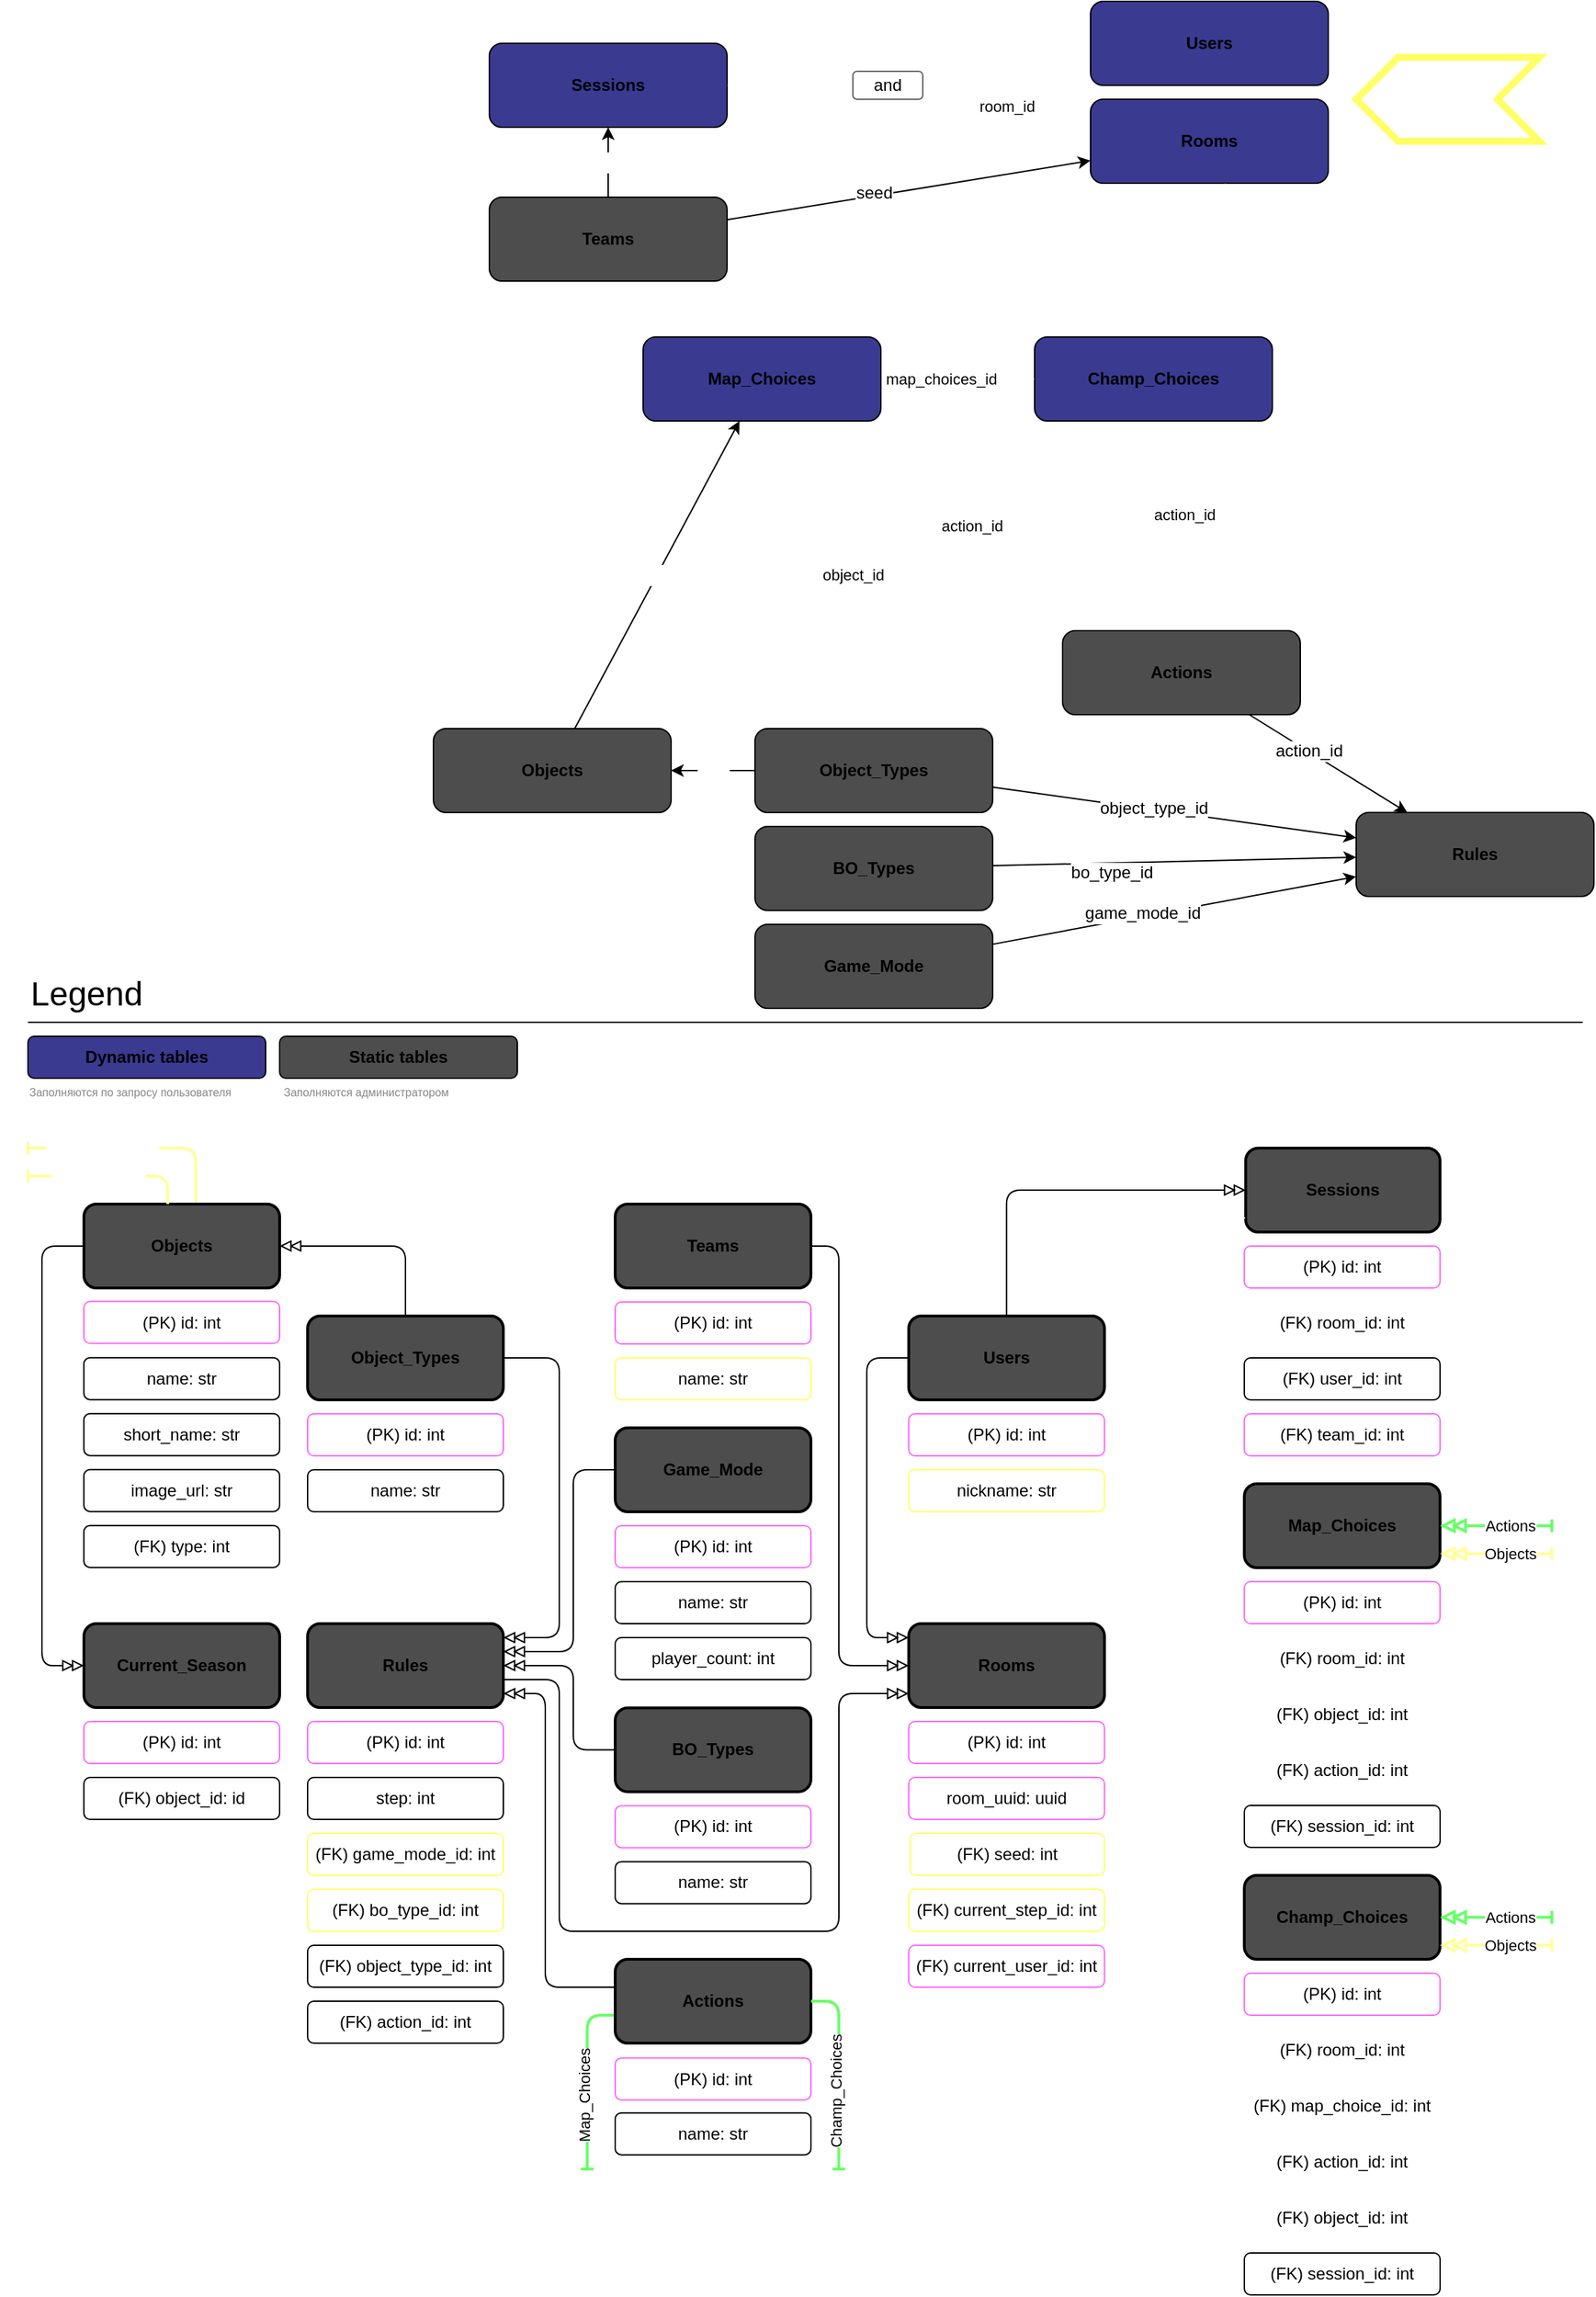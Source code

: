 <mxfile version="17.4.6" type="device" pages="6"><diagram id="msKyM3QTYCGkHJKbw-Ij" name="DB_Arch"><mxGraphModel dx="1422" dy="1599" grid="1" gridSize="10" guides="0" tooltips="1" connect="1" arrows="1" fold="1" page="1" pageScale="1" pageWidth="1169" pageHeight="827" math="0" shadow="0"><root><mxCell id="0"/><object label="DB Tables" id="1"><mxCell style="" parent="0"/></object><mxCell id="24CklY3xFAdpq2ho4l8u-3" style="rounded=1;orthogonalLoop=1;jettySize=auto;html=1;edgeStyle=orthogonalEdgeStyle;endArrow=doubleBlock;endFill=0;" parent="1" source="4jjwoe7JuIm5MmQz-8s8-2" target="SCHBTk89pM5uPsMTtURv-42" edge="1"><mxGeometry relative="1" as="geometry"><Array as="points"><mxPoint x="609.94" y="90"/><mxPoint x="609.94" y="390"/></Array></mxGeometry></mxCell><mxCell id="WfKMfxE5NBpUCNTCbEr6-38" style="edgeStyle=orthogonalEdgeStyle;rounded=1;orthogonalLoop=1;jettySize=auto;html=1;startArrow=none;startFill=0;endArrow=doubleBlock;endFill=0;strokeColor=#FFFFFF;strokeWidth=1;" parent="1" source="4jjwoe7JuIm5MmQz-8s8-2" target="rAY3adNcIp4noNA6YQVJ-1" edge="1"><mxGeometry relative="1" as="geometry"><Array as="points"><mxPoint x="519.94" y="30"/></Array></mxGeometry></mxCell><mxCell id="4jjwoe7JuIm5MmQz-8s8-2" value="Teams" style="rounded=1;whiteSpace=wrap;html=1;fillColor=#4D4D4D;fontStyle=1;strokeWidth=2;" parent="1" vertex="1"><mxGeometry x="450" y="60" width="140" height="60" as="geometry"/></mxCell><mxCell id="4jjwoe7JuIm5MmQz-8s8-7" value="name: str" style="rounded=1;whiteSpace=wrap;html=1;strokeColor=#FFFF66;" parent="1" vertex="1"><mxGeometry x="450" y="170" width="140" height="30" as="geometry"/></mxCell><mxCell id="vn4cOCuT6yvTQGO1vX0j-22" style="edgeStyle=orthogonalEdgeStyle;rounded=1;orthogonalLoop=1;jettySize=auto;html=1;startArrow=none;startFill=0;endArrow=doubleBlock;endFill=0;" parent="1" source="4jjwoe7JuIm5MmQz-8s8-13" target="vn4cOCuT6yvTQGO1vX0j-8" edge="1"><mxGeometry relative="1" as="geometry"><Array as="points"><mxPoint x="420.06" y="250"/><mxPoint x="420.06" y="380"/></Array></mxGeometry></mxCell><mxCell id="4jjwoe7JuIm5MmQz-8s8-13" value="Game_Mode" style="rounded=1;whiteSpace=wrap;html=1;fillColor=#4D4D4D;fontStyle=1;strokeWidth=2;" parent="1" vertex="1"><mxGeometry x="450" y="220" width="140" height="60" as="geometry"/></mxCell><mxCell id="4jjwoe7JuIm5MmQz-8s8-16" value="name: str" style="rounded=1;whiteSpace=wrap;html=1;" parent="1" vertex="1"><mxGeometry x="450" y="530.2" width="140" height="30" as="geometry"/></mxCell><mxCell id="vn4cOCuT6yvTQGO1vX0j-21" style="edgeStyle=orthogonalEdgeStyle;rounded=1;orthogonalLoop=1;jettySize=auto;html=1;startArrow=none;startFill=0;endArrow=doubleBlock;endFill=0;" parent="1" source="4jjwoe7JuIm5MmQz-8s8-18" target="vn4cOCuT6yvTQGO1vX0j-8" edge="1"><mxGeometry relative="1" as="geometry"><Array as="points"><mxPoint x="420.06" y="450"/><mxPoint x="420.06" y="390"/></Array></mxGeometry></mxCell><mxCell id="4jjwoe7JuIm5MmQz-8s8-18" value="BO_Types" style="rounded=1;whiteSpace=wrap;html=1;fillColor=#4D4D4D;fontStyle=1;strokeWidth=2;" parent="1" vertex="1"><mxGeometry x="450" y="420.2" width="140" height="60" as="geometry"/></mxCell><mxCell id="4jjwoe7JuIm5MmQz-8s8-23" value="(PK) id: int" style="rounded=1;whiteSpace=wrap;html=1;strokeColor=#FF66FF;" parent="1" vertex="1"><mxGeometry x="450" y="290" width="140" height="30" as="geometry"/></mxCell><mxCell id="4jjwoe7JuIm5MmQz-8s8-24" value="name: str" style="rounded=1;whiteSpace=wrap;html=1;" parent="1" vertex="1"><mxGeometry x="450" y="330" width="140" height="30" as="geometry"/></mxCell><mxCell id="4jjwoe7JuIm5MmQz-8s8-25" value="(PK) id: int" style="rounded=1;whiteSpace=wrap;html=1;strokeColor=#FF66FF;" parent="1" vertex="1"><mxGeometry x="450" y="490.2" width="140" height="30" as="geometry"/></mxCell><mxCell id="7G6EMqLsNSL37DhbVlC9-19" style="edgeStyle=orthogonalEdgeStyle;rounded=1;orthogonalLoop=1;jettySize=auto;html=1;endArrow=doubleBlock;endFill=0;" parent="1" source="4jjwoe7JuIm5MmQz-8s8-51" target="rAY3adNcIp4noNA6YQVJ-1" edge="1"><mxGeometry relative="1" as="geometry"><Array as="points"><mxPoint x="729.94" y="50"/></Array></mxGeometry></mxCell><mxCell id="vn4cOCuT6yvTQGO1vX0j-6" style="edgeStyle=orthogonalEdgeStyle;rounded=1;orthogonalLoop=1;jettySize=auto;html=1;startArrow=none;startFill=0;endArrow=doubleBlock;endFill=0;" parent="1" source="4jjwoe7JuIm5MmQz-8s8-51" target="SCHBTk89pM5uPsMTtURv-42" edge="1"><mxGeometry relative="1" as="geometry"><Array as="points"><mxPoint x="629.94" y="170"/><mxPoint x="629.94" y="370"/></Array></mxGeometry></mxCell><mxCell id="4jjwoe7JuIm5MmQz-8s8-51" value="Users" style="rounded=1;whiteSpace=wrap;html=1;fillColor=#4D4D4D;fontStyle=1;strokeWidth=2;" parent="1" vertex="1"><mxGeometry x="659.94" y="140" width="140" height="60" as="geometry"/></mxCell><mxCell id="4jjwoe7JuIm5MmQz-8s8-54" value="nickname: str" style="rounded=1;whiteSpace=wrap;html=1;strokeColor=#FFFF66;" parent="1" vertex="1"><mxGeometry x="659.94" y="250" width="140" height="30" as="geometry"/></mxCell><mxCell id="G6AM9p-fZZ3CpLsgfG5y-6" style="edgeStyle=orthogonalEdgeStyle;rounded=1;orthogonalLoop=1;jettySize=auto;html=1;fontSize=11;fontColor=#FFFFFF;endArrow=doubleBlock;endFill=0;strokeColor=#FFFFFF;strokeWidth=1;" parent="1" source="rAY3adNcIp4noNA6YQVJ-1" target="WfKMfxE5NBpUCNTCbEr6-2" edge="1"><mxGeometry relative="1" as="geometry"><Array as="points"><mxPoint x="1120" y="60"/><mxPoint x="1120" y="270"/></Array></mxGeometry></mxCell><mxCell id="G6AM9p-fZZ3CpLsgfG5y-7" style="edgeStyle=orthogonalEdgeStyle;rounded=1;orthogonalLoop=1;jettySize=auto;html=1;fontSize=11;fontColor=#FFFFFF;endArrow=doubleBlock;endFill=0;strokeColor=#FFFFFF;strokeWidth=1;" parent="1" source="rAY3adNcIp4noNA6YQVJ-1" target="WfKMfxE5NBpUCNTCbEr6-10" edge="1"><mxGeometry relative="1" as="geometry"><Array as="points"><mxPoint x="1140" y="40"/><mxPoint x="1140" y="550"/></Array></mxGeometry></mxCell><mxCell id="rAY3adNcIp4noNA6YQVJ-1" value="Sessions" style="rounded=1;whiteSpace=wrap;html=1;fillColor=#4D4D4D;fontStyle=1;strokeWidth=2;" parent="1" vertex="1"><mxGeometry x="900.94" y="20" width="139" height="60" as="geometry"/></mxCell><mxCell id="vn4cOCuT6yvTQGO1vX0j-24" style="edgeStyle=orthogonalEdgeStyle;rounded=1;orthogonalLoop=1;jettySize=auto;html=1;startArrow=none;startFill=0;endArrow=doubleBlock;endFill=0;" parent="1" source="JbDyKo0zZpgBaeJ1JBka-1" target="SCHBTk89pM5uPsMTtURv-67" edge="1"><mxGeometry relative="1" as="geometry"><Array as="points"><mxPoint x="40" y="90"/><mxPoint x="40" y="390"/></Array></mxGeometry></mxCell><mxCell id="JbDyKo0zZpgBaeJ1JBka-1" value="Objects" style="rounded=1;whiteSpace=wrap;html=1;fillColor=#4D4D4D;fontStyle=1;glass=0;shadow=0;" parent="1" vertex="1"><mxGeometry x="70" y="60" width="140" height="60" as="geometry"/></mxCell><mxCell id="JbDyKo0zZpgBaeJ1JBka-3" value="name: str" style="rounded=1;whiteSpace=wrap;html=1;" parent="1" vertex="1"><mxGeometry x="70" y="169.82" width="140" height="30" as="geometry"/></mxCell><mxCell id="JbDyKo0zZpgBaeJ1JBka-4" value="image_url: str" style="rounded=1;whiteSpace=wrap;html=1;" parent="1" vertex="1"><mxGeometry x="70" y="249.82" width="140" height="30" as="geometry"/></mxCell><mxCell id="JbDyKo0zZpgBaeJ1JBka-5" value="short_name: str" style="rounded=1;whiteSpace=wrap;html=1;" parent="1" vertex="1"><mxGeometry x="70" y="209.82" width="140" height="30" as="geometry"/></mxCell><mxCell id="JbDyKo0zZpgBaeJ1JBka-6" value="(FK) type: int" style="rounded=1;whiteSpace=wrap;html=1;" parent="1" vertex="1"><mxGeometry x="70" y="289.82" width="140" height="30" as="geometry"/></mxCell><mxCell id="JbDyKo0zZpgBaeJ1JBka-8" value="(PK) id: int" style="rounded=1;whiteSpace=wrap;html=1;strokeColor=#FF66FF;" parent="1" vertex="1"><mxGeometry x="70" y="129.62" width="140" height="30" as="geometry"/></mxCell><mxCell id="vn4cOCuT6yvTQGO1vX0j-19" style="edgeStyle=orthogonalEdgeStyle;rounded=1;orthogonalLoop=1;jettySize=auto;html=1;startArrow=none;startFill=0;endArrow=doubleBlock;endFill=0;" parent="1" source="JbDyKo0zZpgBaeJ1JBka-10" target="vn4cOCuT6yvTQGO1vX0j-8" edge="1"><mxGeometry relative="1" as="geometry"><Array as="points"><mxPoint x="400" y="620"/><mxPoint x="400" y="410"/></Array></mxGeometry></mxCell><mxCell id="WfKMfxE5NBpUCNTCbEr6-19" style="edgeStyle=orthogonalEdgeStyle;rounded=1;orthogonalLoop=1;jettySize=auto;html=1;startArrow=none;startFill=0;endArrow=baseDash;endFill=0;strokeColor=#66FF66;strokeWidth=2;" parent="1" source="JbDyKo0zZpgBaeJ1JBka-10" edge="1"><mxGeometry relative="1" as="geometry"><mxPoint x="430" y="750" as="targetPoint"/><Array as="points"><mxPoint x="430" y="640"/></Array></mxGeometry></mxCell><mxCell id="WfKMfxE5NBpUCNTCbEr6-34" value="Map_Choices" style="edgeLabel;html=1;align=center;verticalAlign=middle;resizable=0;points=[];rotation=270;" parent="WfKMfxE5NBpUCNTCbEr6-19" vertex="1" connectable="0"><mxGeometry x="0.483" y="-2" relative="1" as="geometry"><mxPoint y="-19" as="offset"/></mxGeometry></mxCell><mxCell id="JbDyKo0zZpgBaeJ1JBka-10" value="Actions" style="rounded=1;whiteSpace=wrap;html=1;fillColor=#4D4D4D;fontStyle=1;glass=0;shadow=0;strokeWidth=2;" parent="1" vertex="1"><mxGeometry x="450" y="600" width="140" height="60" as="geometry"/></mxCell><mxCell id="JbDyKo0zZpgBaeJ1JBka-11" value="name: str" style="rounded=1;whiteSpace=wrap;html=1;" parent="1" vertex="1"><mxGeometry x="450" y="709.82" width="140" height="30" as="geometry"/></mxCell><mxCell id="JbDyKo0zZpgBaeJ1JBka-12" value="(PK) id: int" style="rounded=1;whiteSpace=wrap;html=1;strokeColor=#FF66FF;" parent="1" vertex="1"><mxGeometry x="450" y="670.57" width="140" height="30" as="geometry"/></mxCell><mxCell id="vn4cOCuT6yvTQGO1vX0j-29" style="edgeStyle=orthogonalEdgeStyle;rounded=1;orthogonalLoop=1;jettySize=auto;html=1;startArrow=none;startFill=0;endArrow=doubleBlock;endFill=0;" parent="1" source="JbDyKo0zZpgBaeJ1JBka-24" target="vn4cOCuT6yvTQGO1vX0j-8" edge="1"><mxGeometry relative="1" as="geometry"><Array as="points"><mxPoint x="410" y="170"/><mxPoint x="410" y="370"/></Array></mxGeometry></mxCell><mxCell id="vn4cOCuT6yvTQGO1vX0j-30" style="edgeStyle=orthogonalEdgeStyle;rounded=1;orthogonalLoop=1;jettySize=auto;html=1;startArrow=none;startFill=0;endArrow=doubleBlock;endFill=0;" parent="1" source="JbDyKo0zZpgBaeJ1JBka-24" target="JbDyKo0zZpgBaeJ1JBka-1" edge="1"><mxGeometry relative="1" as="geometry"><Array as="points"><mxPoint x="125" y="90"/></Array></mxGeometry></mxCell><mxCell id="JbDyKo0zZpgBaeJ1JBka-24" value="Object_Types" style="rounded=1;whiteSpace=wrap;html=1;fillColor=#4D4D4D;fontStyle=1;glass=0;shadow=0;" parent="1" vertex="1"><mxGeometry x="230" y="140" width="140" height="60" as="geometry"/></mxCell><mxCell id="JbDyKo0zZpgBaeJ1JBka-25" value="name: str" style="rounded=1;whiteSpace=wrap;html=1;" parent="1" vertex="1"><mxGeometry x="230" y="250" width="140" height="30" as="geometry"/></mxCell><mxCell id="JbDyKo0zZpgBaeJ1JBka-26" value="(PK) id: int" style="rounded=1;whiteSpace=wrap;html=1;strokeColor=#FF66FF;" parent="1" vertex="1"><mxGeometry x="230" y="210" width="140" height="30" as="geometry"/></mxCell><mxCell id="vn4cOCuT6yvTQGO1vX0j-48" style="edgeStyle=none;rounded=0;orthogonalLoop=1;jettySize=auto;html=1;fontSize=12;startArrow=none;startFill=0;endArrow=classic;endFill=1;" parent="1" source="wZGH_QOkmGSGh30uLuTO-154" target="vn4cOCuT6yvTQGO1vX0j-31" edge="1"><mxGeometry relative="1" as="geometry"/></mxCell><mxCell id="vn4cOCuT6yvTQGO1vX0j-49" value="game_mode_id" style="edgeLabel;html=1;align=center;verticalAlign=middle;resizable=0;points=[];fontSize=12;" parent="vn4cOCuT6yvTQGO1vX0j-48" vertex="1" connectable="0"><mxGeometry x="-0.279" y="-1" relative="1" as="geometry"><mxPoint x="13" y="-6" as="offset"/></mxGeometry></mxCell><mxCell id="wZGH_QOkmGSGh30uLuTO-154" value="Game_Mode" style="rounded=1;whiteSpace=wrap;html=1;fillColor=#4D4D4D;fontStyle=1" parent="1" vertex="1"><mxGeometry x="550.0" y="-140" width="170" height="60" as="geometry"/></mxCell><mxCell id="vn4cOCuT6yvTQGO1vX0j-47" style="edgeStyle=none;rounded=0;orthogonalLoop=1;jettySize=auto;html=1;fontSize=12;startArrow=none;startFill=0;endArrow=classic;endFill=1;" parent="1" source="wZGH_QOkmGSGh30uLuTO-155" target="vn4cOCuT6yvTQGO1vX0j-31" edge="1"><mxGeometry relative="1" as="geometry"/></mxCell><mxCell id="vn4cOCuT6yvTQGO1vX0j-50" value="bo_type_id" style="edgeLabel;html=1;align=center;verticalAlign=middle;resizable=0;points=[];fontSize=12;" parent="vn4cOCuT6yvTQGO1vX0j-47" vertex="1" connectable="0"><mxGeometry x="-0.578" relative="1" as="geometry"><mxPoint x="30" y="6" as="offset"/></mxGeometry></mxCell><mxCell id="wZGH_QOkmGSGh30uLuTO-155" value="BO_Types" style="rounded=1;whiteSpace=wrap;html=1;fillColor=#4D4D4D;fontStyle=1" parent="1" vertex="1"><mxGeometry x="550.0" y="-210" width="170" height="60" as="geometry"/></mxCell><mxCell id="wZGH_QOkmGSGh30uLuTO-175" value="object_id" style="edgeStyle=none;orthogonalLoop=1;jettySize=auto;html=1;fontSize=12;fontColor=#FFFFFF;startArrow=none;startFill=0;endArrow=classic;endFill=1;" parent="1" source="wZGH_QOkmGSGh30uLuTO-156" target="WfKMfxE5NBpUCNTCbEr6-40" edge="1"><mxGeometry relative="1" as="geometry"/></mxCell><mxCell id="WfKMfxE5NBpUCNTCbEr6-45" value="object_id" style="edgeStyle=none;rounded=0;orthogonalLoop=1;jettySize=auto;html=1;startArrow=none;startFill=0;endArrow=classic;endFill=1;strokeColor=#FFFFFF;strokeWidth=1;" parent="1" source="wZGH_QOkmGSGh30uLuTO-156" target="WfKMfxE5NBpUCNTCbEr6-39" edge="1"><mxGeometry relative="1" as="geometry"/></mxCell><mxCell id="wZGH_QOkmGSGh30uLuTO-156" value="Objects" style="rounded=1;whiteSpace=wrap;html=1;fillColor=#4D4D4D;fontStyle=1;glass=0;shadow=0;" parent="1" vertex="1"><mxGeometry x="320.0" y="-280" width="170" height="60" as="geometry"/></mxCell><mxCell id="vn4cOCuT6yvTQGO1vX0j-46" style="edgeStyle=none;rounded=0;orthogonalLoop=1;jettySize=auto;html=1;fontSize=12;startArrow=none;startFill=0;endArrow=classic;endFill=1;" parent="1" source="wZGH_QOkmGSGh30uLuTO-157" target="vn4cOCuT6yvTQGO1vX0j-31" edge="1"><mxGeometry relative="1" as="geometry"/></mxCell><mxCell id="vn4cOCuT6yvTQGO1vX0j-51" value="action_id" style="edgeLabel;html=1;align=center;verticalAlign=middle;resizable=0;points=[];fontSize=12;" parent="vn4cOCuT6yvTQGO1vX0j-46" vertex="1" connectable="0"><mxGeometry x="-0.252" relative="1" as="geometry"><mxPoint as="offset"/></mxGeometry></mxCell><mxCell id="WfKMfxE5NBpUCNTCbEr6-47" value="action_id" style="edgeStyle=none;rounded=0;orthogonalLoop=1;jettySize=auto;html=1;startArrow=none;startFill=0;endArrow=classic;endFill=1;strokeColor=#FFFFFF;strokeWidth=1;" parent="1" source="wZGH_QOkmGSGh30uLuTO-157" target="WfKMfxE5NBpUCNTCbEr6-40" edge="1"><mxGeometry relative="1" as="geometry"/></mxCell><mxCell id="WfKMfxE5NBpUCNTCbEr6-48" style="edgeStyle=none;rounded=0;orthogonalLoop=1;jettySize=auto;html=1;startArrow=none;startFill=0;endArrow=classic;endFill=1;strokeColor=#FFFFFF;strokeWidth=1;" parent="1" source="wZGH_QOkmGSGh30uLuTO-157" target="WfKMfxE5NBpUCNTCbEr6-39" edge="1"><mxGeometry relative="1" as="geometry"/></mxCell><mxCell id="WfKMfxE5NBpUCNTCbEr6-50" value="action_id" style="edgeLabel;html=1;align=center;verticalAlign=middle;resizable=0;points=[];" parent="WfKMfxE5NBpUCNTCbEr6-48" vertex="1" connectable="0"><mxGeometry x="0.257" y="-1" relative="1" as="geometry"><mxPoint x="13" y="11" as="offset"/></mxGeometry></mxCell><mxCell id="wZGH_QOkmGSGh30uLuTO-157" value="Actions" style="rounded=1;whiteSpace=wrap;html=1;fillColor=#4D4D4D;fontStyle=1;glass=0;shadow=0;" parent="1" vertex="1"><mxGeometry x="770.0" y="-350" width="170" height="60" as="geometry"/></mxCell><mxCell id="wZGH_QOkmGSGh30uLuTO-176" value="type" style="edgeStyle=none;orthogonalLoop=1;jettySize=auto;html=1;fontSize=12;fontColor=#FFFFFF;startArrow=none;startFill=0;endArrow=classic;endFill=1;" parent="1" source="wZGH_QOkmGSGh30uLuTO-158" target="wZGH_QOkmGSGh30uLuTO-156" edge="1"><mxGeometry relative="1" as="geometry"/></mxCell><mxCell id="vn4cOCuT6yvTQGO1vX0j-44" style="rounded=0;orthogonalLoop=1;jettySize=auto;html=1;fontSize=12;startArrow=none;startFill=0;endArrow=classic;endFill=1;" parent="1" source="wZGH_QOkmGSGh30uLuTO-158" target="vn4cOCuT6yvTQGO1vX0j-31" edge="1"><mxGeometry relative="1" as="geometry"/></mxCell><mxCell id="vn4cOCuT6yvTQGO1vX0j-52" value="object_type_id" style="edgeLabel;html=1;align=center;verticalAlign=middle;resizable=0;points=[];fontSize=12;" parent="vn4cOCuT6yvTQGO1vX0j-44" vertex="1" connectable="0"><mxGeometry x="-0.121" y="1" relative="1" as="geometry"><mxPoint as="offset"/></mxGeometry></mxCell><mxCell id="wZGH_QOkmGSGh30uLuTO-158" value="Object_Types" style="rounded=1;whiteSpace=wrap;html=1;fillColor=#4D4D4D;fontStyle=1;glass=0;shadow=0;" parent="1" vertex="1"><mxGeometry x="550.0" y="-280" width="170" height="60" as="geometry"/></mxCell><mxCell id="wZGH_QOkmGSGh30uLuTO-185" value="team_id" style="orthogonalLoop=1;jettySize=auto;html=1;fontSize=12;fontColor=#FFFFFF;startArrow=none;startFill=0;endArrow=classic;endFill=1;strokeColor=default;rounded=1;jumpStyle=none;elbow=vertical;" parent="1" source="wZGH_QOkmGSGh30uLuTO-159" target="wZGH_QOkmGSGh30uLuTO-162" edge="1"><mxGeometry relative="1" as="geometry"><mxPoint x="455.0" y="-570" as="targetPoint"/></mxGeometry></mxCell><mxCell id="vn4cOCuT6yvTQGO1vX0j-55" style="edgeStyle=none;rounded=0;orthogonalLoop=1;jettySize=auto;html=1;fontSize=12;startArrow=none;startFill=0;endArrow=classic;endFill=1;" parent="1" source="wZGH_QOkmGSGh30uLuTO-159" target="wZGH_QOkmGSGh30uLuTO-163" edge="1"><mxGeometry relative="1" as="geometry"/></mxCell><mxCell id="vn4cOCuT6yvTQGO1vX0j-56" value="seed" style="edgeLabel;html=1;align=center;verticalAlign=middle;resizable=0;points=[];fontSize=12;" parent="vn4cOCuT6yvTQGO1vX0j-55" vertex="1" connectable="0"><mxGeometry x="-0.191" y="2" relative="1" as="geometry"><mxPoint as="offset"/></mxGeometry></mxCell><mxCell id="wZGH_QOkmGSGh30uLuTO-159" value="Teams" style="rounded=1;whiteSpace=wrap;html=1;fillColor=#4D4D4D;fontStyle=1" parent="1" vertex="1"><mxGeometry x="360.0" y="-660" width="170" height="60" as="geometry"/></mxCell><mxCell id="vuVQOKLUfzYMfMgCxyHa-4" value="user_id" style="edgeStyle=none;rounded=0;orthogonalLoop=1;jettySize=auto;html=1;fontColor=#FFFFFF;endArrow=classic;endFill=1;strokeColor=#FFFFFF;" parent="1" source="wZGH_QOkmGSGh30uLuTO-160" target="vuVQOKLUfzYMfMgCxyHa-1" edge="1"><mxGeometry relative="1" as="geometry"/></mxCell><mxCell id="wZGH_QOkmGSGh30uLuTO-160" value="Users" style="rounded=1;whiteSpace=wrap;html=1;fillColor=#3A3A91;fontStyle=1;gradientColor=none;" parent="1" vertex="1"><mxGeometry x="790" y="-800" width="170" height="60" as="geometry"/></mxCell><mxCell id="wZGH_QOkmGSGh30uLuTO-162" value="Sessions" style="rounded=1;whiteSpace=wrap;html=1;fillColor=#3A3A91;fontStyle=1;gradientColor=none;" parent="1" vertex="1"><mxGeometry x="360" y="-770" width="170" height="60" as="geometry"/></mxCell><mxCell id="SCHBTk89pM5uPsMTtURv-63" value="room_id" style="edgeStyle=none;rounded=1;orthogonalLoop=1;jettySize=auto;html=1;startArrow=none;startFill=0;endArrow=classic;endFill=1;strokeColor=#FFFFFF;" parent="1" source="wZGH_QOkmGSGh30uLuTO-163" target="vuVQOKLUfzYMfMgCxyHa-1" edge="1"><mxGeometry relative="1" as="geometry"/></mxCell><mxCell id="G6AM9p-fZZ3CpLsgfG5y-2" value="room_id" style="rounded=1;orthogonalLoop=1;jettySize=auto;html=1;fontSize=11;fontColor=#FFFFFF;endArrow=classic;endFill=1;strokeColor=#FFFFFF;strokeWidth=1;" parent="1" source="wZGH_QOkmGSGh30uLuTO-163" target="WfKMfxE5NBpUCNTCbEr6-40" edge="1"><mxGeometry relative="1" as="geometry"/></mxCell><mxCell id="G6AM9p-fZZ3CpLsgfG5y-3" value="room_id" style="edgeStyle=none;rounded=1;orthogonalLoop=1;jettySize=auto;html=1;fontSize=11;fontColor=#FFFFFF;endArrow=classic;endFill=1;strokeColor=#FFFFFF;strokeWidth=1;" parent="1" source="wZGH_QOkmGSGh30uLuTO-163" target="WfKMfxE5NBpUCNTCbEr6-39" edge="1"><mxGeometry relative="1" as="geometry"/></mxCell><mxCell id="wZGH_QOkmGSGh30uLuTO-163" value="Rooms" style="rounded=1;whiteSpace=wrap;html=1;fillColor=#3A3A91;fontStyle=1;gradientColor=none;" parent="1" vertex="1"><mxGeometry x="790" y="-730" width="170" height="60" as="geometry"/></mxCell><mxCell id="wZGH_QOkmGSGh30uLuTO-183" value="Simple relationship schema" style="text;html=1;strokeColor=none;fillColor=none;align=left;verticalAlign=middle;whiteSpace=wrap;rounded=0;fontSize=50;fontColor=#FFFFFF;fontStyle=1;rotation=270;" parent="1" vertex="1"><mxGeometry x="-280" y="-500" width="680" height="80" as="geometry"/></mxCell><mxCell id="wZGH_QOkmGSGh30uLuTO-191" value="REQUEST" style="html=1;shadow=0;dashed=0;align=center;verticalAlign=middle;shape=mxgraph.arrows2.arrow;dy=0;dx=30;notch=30;fontSize=12;fontColor=#FFFFFF;strokeColor=#FFFF66;strokeWidth=5;direction=west;" parent="1" vertex="1"><mxGeometry x="980" y="-760" width="131" height="60" as="geometry"/></mxCell><mxCell id="wZGH_QOkmGSGh30uLuTO-222" value="&lt;font style=&quot;font-size: 24px&quot;&gt;Legend&lt;/font&gt;" style="text;html=1;strokeColor=none;fillColor=none;align=left;verticalAlign=middle;whiteSpace=wrap;rounded=0;" parent="1" vertex="1"><mxGeometry x="30" y="-110" width="92" height="40" as="geometry"/></mxCell><mxCell id="wZGH_QOkmGSGh30uLuTO-223" value="" style="endArrow=none;html=1;rounded=0;fontSize=24;exitX=0;exitY=1;exitDx=0;exitDy=0;" parent="1" source="wZGH_QOkmGSGh30uLuTO-222" edge="1"><mxGeometry width="50" height="50" relative="1" as="geometry"><mxPoint x="772" y="-230" as="sourcePoint"/><mxPoint x="1142" y="-70" as="targetPoint"/></mxGeometry></mxCell><mxCell id="wZGH_QOkmGSGh30uLuTO-224" value="Заполняются по запросу пользователя" style="text;html=1;strokeColor=none;fillColor=none;align=left;verticalAlign=middle;whiteSpace=wrap;rounded=0;shadow=0;glass=0;labelBorderColor=none;fontSize=8;fontColor=#878787;" parent="1" vertex="1"><mxGeometry x="29" y="-30" width="170" height="20" as="geometry"/></mxCell><mxCell id="wZGH_QOkmGSGh30uLuTO-225" value="Заполняются администратором" style="text;html=1;strokeColor=none;fillColor=none;align=left;verticalAlign=middle;whiteSpace=wrap;rounded=0;shadow=0;glass=0;labelBorderColor=none;fontSize=8;fontColor=#878787;" parent="1" vertex="1"><mxGeometry x="211" y="-30" width="170" height="20" as="geometry"/></mxCell><mxCell id="wZGH_QOkmGSGh30uLuTO-228" value="Dynamic tables" style="rounded=1;whiteSpace=wrap;html=1;fillColor=#3A3A91;fontStyle=1;gradientColor=none;" parent="1" vertex="1"><mxGeometry x="30" y="-60" width="170" height="30" as="geometry"/></mxCell><mxCell id="wZGH_QOkmGSGh30uLuTO-229" value="Static tables" style="rounded=1;whiteSpace=wrap;html=1;fillColor=#4D4D4D;fontStyle=1;glass=0;shadow=0;" parent="1" vertex="1"><mxGeometry x="210" y="-60" width="170" height="30" as="geometry"/></mxCell><mxCell id="wZGH_QOkmGSGh30uLuTO-230" value="Extended relationship schema" style="text;strokeColor=none;fillColor=none;align=center;verticalAlign=middle;rounded=0;fontSize=40;fontColor=#FFFFFF;fontStyle=1;html=1;" parent="1" vertex="1"><mxGeometry x="10" y="780" width="600" height="40" as="geometry"/></mxCell><mxCell id="SCHBTk89pM5uPsMTtURv-58" style="edgeStyle=orthogonalEdgeStyle;rounded=1;orthogonalLoop=1;jettySize=auto;html=1;startArrow=none;startFill=0;endArrow=doubleBlock;endFill=0;strokeColor=#FFFFFF;" parent="1" source="SCHBTk89pM5uPsMTtURv-42" target="rAY3adNcIp4noNA6YQVJ-1" edge="1"><mxGeometry relative="1" as="geometry"><Array as="points"><mxPoint x="829.94" y="370"/><mxPoint x="829.94" y="70"/></Array></mxGeometry></mxCell><mxCell id="XnpgTBMaSErwiqvQa5us-8" style="edgeStyle=orthogonalEdgeStyle;rounded=1;orthogonalLoop=1;jettySize=auto;html=1;fontSize=11;fontColor=#FFFFFF;endArrow=doubleBlock;endFill=0;strokeColor=#FFFFFF;strokeWidth=1;" parent="1" source="SCHBTk89pM5uPsMTtURv-42" target="WfKMfxE5NBpUCNTCbEr6-10" edge="1"><mxGeometry relative="1" as="geometry"><Array as="points"><mxPoint x="850" y="410"/><mxPoint x="850" y="570"/></Array></mxGeometry></mxCell><mxCell id="XnpgTBMaSErwiqvQa5us-10" style="edgeStyle=orthogonalEdgeStyle;rounded=1;orthogonalLoop=1;jettySize=auto;html=1;fontSize=11;fontColor=#FFFFFF;endArrow=doubleBlock;endFill=0;strokeColor=#FFFFFF;strokeWidth=1;" parent="1" source="SCHBTk89pM5uPsMTtURv-42" target="WfKMfxE5NBpUCNTCbEr6-2" edge="1"><mxGeometry relative="1" as="geometry"><Array as="points"><mxPoint x="849.94" y="390"/><mxPoint x="849.94" y="290"/></Array></mxGeometry></mxCell><mxCell id="SCHBTk89pM5uPsMTtURv-42" value="Rooms" style="rounded=1;whiteSpace=wrap;html=1;fillColor=#4D4D4D;fontStyle=1;strokeWidth=2;" parent="1" vertex="1"><mxGeometry x="659.94" y="360" width="140" height="60" as="geometry"/></mxCell><mxCell id="SCHBTk89pM5uPsMTtURv-67" value="Current_Season" style="rounded=1;whiteSpace=wrap;html=1;fillColor=#4D4D4D;fontStyle=1;glass=0;shadow=0;strokeWidth=2;" parent="1" vertex="1"><mxGeometry x="70" y="360" width="140" height="60" as="geometry"/></mxCell><mxCell id="SCHBTk89pM5uPsMTtURv-68" value="(FK) object_id: id" style="rounded=1;whiteSpace=wrap;html=1;" parent="1" vertex="1"><mxGeometry x="70" y="470" width="140" height="30" as="geometry"/></mxCell><mxCell id="SCHBTk89pM5uPsMTtURv-69" value="(PK) id: int" style="rounded=1;whiteSpace=wrap;html=1;strokeColor=#FF66FF;" parent="1" vertex="1"><mxGeometry x="70" y="430" width="140" height="30" as="geometry"/></mxCell><mxCell id="SCHBTk89pM5uPsMTtURv-71" value="room_uuid: uuid" style="rounded=1;whiteSpace=wrap;html=1;strokeColor=#FF66FF;" parent="1" vertex="1"><mxGeometry x="659.94" y="470" width="140" height="30" as="geometry"/></mxCell><mxCell id="SCHBTk89pM5uPsMTtURv-74" value="(FK) seed: int" style="rounded=1;whiteSpace=wrap;html=1;strokeColor=#FFFF66;" parent="1" vertex="1"><mxGeometry x="660.94" y="510" width="139" height="30" as="geometry"/></mxCell><mxCell id="SCHBTk89pM5uPsMTtURv-76" value="(PK) id: int" style="rounded=1;whiteSpace=wrap;html=1;strokeColor=#FF66FF;" parent="1" vertex="1"><mxGeometry x="659.94" y="430" width="140" height="30" as="geometry"/></mxCell><mxCell id="SCHBTk89pM5uPsMTtURv-81" value="(PK) id: int" style="rounded=1;whiteSpace=wrap;html=1;strokeColor=#FF66FF;" parent="1" vertex="1"><mxGeometry x="899.94" y="90" width="140" height="30" as="geometry"/></mxCell><mxCell id="SCHBTk89pM5uPsMTtURv-82" value="(FK) user_id: int" style="rounded=1;whiteSpace=wrap;html=1;" parent="1" vertex="1"><mxGeometry x="899.94" y="170" width="140" height="30" as="geometry"/></mxCell><mxCell id="SCHBTk89pM5uPsMTtURv-83" value="(FK) room_id: int" style="rounded=1;whiteSpace=wrap;html=1;strokeColor=#FFFFFF;" parent="1" vertex="1"><mxGeometry x="899.94" y="130" width="140" height="30" as="geometry"/></mxCell><mxCell id="SCHBTk89pM5uPsMTtURv-86" value="(FK) team_id: int" style="rounded=1;whiteSpace=wrap;html=1;strokeColor=#FF66FF;" parent="1" vertex="1"><mxGeometry x="899.94" y="210" width="140" height="30" as="geometry"/></mxCell><mxCell id="SCHBTk89pM5uPsMTtURv-87" value="(PK) id: int" style="rounded=1;whiteSpace=wrap;html=1;strokeColor=#FF66FF;" parent="1" vertex="1"><mxGeometry x="659.94" y="210" width="140" height="30" as="geometry"/></mxCell><mxCell id="SCHBTk89pM5uPsMTtURv-88" value="(PK) id: int" style="rounded=1;whiteSpace=wrap;html=1;strokeColor=#FF66FF;" parent="1" vertex="1"><mxGeometry x="450" y="130" width="140" height="30" as="geometry"/></mxCell><mxCell id="vuVQOKLUfzYMfMgCxyHa-2" style="rounded=0;orthogonalLoop=1;jettySize=auto;html=1;fontColor=#FFFFFF;endArrow=classic;endFill=1;strokeColor=#FFFFFF;" parent="1" source="vuVQOKLUfzYMfMgCxyHa-1" target="wZGH_QOkmGSGh30uLuTO-162" edge="1"><mxGeometry relative="1" as="geometry"><mxPoint x="210" y="-570" as="targetPoint"/></mxGeometry></mxCell><mxCell id="vuVQOKLUfzYMfMgCxyHa-1" value="&lt;font color=&quot;#000000&quot;&gt;and&lt;/font&gt;" style="rounded=1;whiteSpace=wrap;html=1;fontColor=#FFFFFF;strokeColor=#666666;fillColor=#FFFFFF;" parent="1" vertex="1"><mxGeometry x="620" y="-750" width="50" height="20" as="geometry"/></mxCell><mxCell id="2" value="player_count: int" style="rounded=1;whiteSpace=wrap;html=1;" parent="1" vertex="1"><mxGeometry x="450" y="370" width="140" height="30" as="geometry"/></mxCell><mxCell id="24CklY3xFAdpq2ho4l8u-2" value="(FK) current_user_id: int" style="rounded=1;whiteSpace=wrap;html=1;strokeColor=#FF66FF;gradientColor=none;" parent="1" vertex="1"><mxGeometry x="659.94" y="590" width="140" height="30" as="geometry"/></mxCell><mxCell id="vn4cOCuT6yvTQGO1vX0j-4" value="(FK) current_step_id: int" style="rounded=1;whiteSpace=wrap;html=1;strokeColor=#FFFF66;" parent="1" vertex="1"><mxGeometry x="659.94" y="550" width="140" height="30" as="geometry"/></mxCell><mxCell id="vn4cOCuT6yvTQGO1vX0j-18" style="edgeStyle=orthogonalEdgeStyle;rounded=1;orthogonalLoop=1;jettySize=auto;html=1;startArrow=none;startFill=0;endArrow=doubleBlock;endFill=0;" parent="1" source="vn4cOCuT6yvTQGO1vX0j-8" target="SCHBTk89pM5uPsMTtURv-42" edge="1"><mxGeometry relative="1" as="geometry"><Array as="points"><mxPoint x="410" y="400"/><mxPoint x="410" y="580"/><mxPoint x="610" y="580"/><mxPoint x="610" y="410"/></Array></mxGeometry></mxCell><mxCell id="vn4cOCuT6yvTQGO1vX0j-8" value="Rules" style="rounded=1;whiteSpace=wrap;html=1;fillColor=#4D4D4D;fontStyle=1;glass=0;shadow=0;strokeWidth=2;" parent="1" vertex="1"><mxGeometry x="230" y="360" width="140" height="60" as="geometry"/></mxCell><mxCell id="vn4cOCuT6yvTQGO1vX0j-9" value="(FK) object_type_id: int" style="rounded=1;whiteSpace=wrap;html=1;" parent="1" vertex="1"><mxGeometry x="230" y="590" width="140" height="30" as="geometry"/></mxCell><mxCell id="vn4cOCuT6yvTQGO1vX0j-10" value="(PK) id: int" style="rounded=1;whiteSpace=wrap;html=1;strokeColor=#FF66FF;" parent="1" vertex="1"><mxGeometry x="230" y="430" width="140" height="30" as="geometry"/></mxCell><mxCell id="vn4cOCuT6yvTQGO1vX0j-11" value="step: int" style="rounded=1;whiteSpace=wrap;html=1;" parent="1" vertex="1"><mxGeometry x="230" y="470" width="140" height="30" as="geometry"/></mxCell><mxCell id="vn4cOCuT6yvTQGO1vX0j-12" value="(FK) action_id: int" style="rounded=1;whiteSpace=wrap;html=1;" parent="1" vertex="1"><mxGeometry x="230" y="630" width="140" height="30" as="geometry"/></mxCell><mxCell id="vn4cOCuT6yvTQGO1vX0j-13" value="(FK) game_mode_id: int" style="rounded=1;whiteSpace=wrap;html=1;strokeColor=#FFFF66;" parent="1" vertex="1"><mxGeometry x="230" y="510" width="140" height="30" as="geometry"/></mxCell><mxCell id="vn4cOCuT6yvTQGO1vX0j-20" value="(FK) bo_type_id: int" style="rounded=1;whiteSpace=wrap;html=1;strokeColor=#FFFF66;" parent="1" vertex="1"><mxGeometry x="230" y="550" width="140" height="30" as="geometry"/></mxCell><mxCell id="G6AM9p-fZZ3CpLsgfG5y-4" value="current_step_id" style="edgeStyle=none;rounded=1;orthogonalLoop=1;jettySize=auto;html=1;fontSize=11;fontColor=#FFFFFF;endArrow=classic;endFill=1;strokeColor=#FFFFFF;strokeWidth=1;" parent="1" source="vn4cOCuT6yvTQGO1vX0j-31" target="wZGH_QOkmGSGh30uLuTO-163" edge="1"><mxGeometry relative="1" as="geometry"/></mxCell><mxCell id="vn4cOCuT6yvTQGO1vX0j-31" value="Rules" style="rounded=1;whiteSpace=wrap;html=1;fillColor=#4D4D4D;fontStyle=1;glass=0;shadow=0;" parent="1" vertex="1"><mxGeometry x="980" y="-220" width="170" height="60" as="geometry"/></mxCell><mxCell id="WfKMfxE5NBpUCNTCbEr6-2" value="Map_Choices" style="rounded=1;whiteSpace=wrap;html=1;fillColor=#4D4D4D;fontStyle=1;strokeWidth=2;" parent="1" vertex="1"><mxGeometry x="899.94" y="260" width="140" height="60" as="geometry"/></mxCell><mxCell id="WfKMfxE5NBpUCNTCbEr6-3" value="(PK) id: int" style="rounded=1;whiteSpace=wrap;html=1;strokeColor=#FF66FF;" parent="1" vertex="1"><mxGeometry x="899.94" y="330" width="140" height="30" as="geometry"/></mxCell><mxCell id="WfKMfxE5NBpUCNTCbEr6-6" value="(FK) object_id: int" style="rounded=1;whiteSpace=wrap;html=1;strokeColor=#FFFFFF;" parent="1" vertex="1"><mxGeometry x="899.94" y="410" width="140" height="30" as="geometry"/></mxCell><mxCell id="WfKMfxE5NBpUCNTCbEr6-10" value="Champ_Choices" style="rounded=1;whiteSpace=wrap;html=1;fillColor=#4D4D4D;fontStyle=1;strokeWidth=2;" parent="1" vertex="1"><mxGeometry x="899.94" y="540" width="140" height="60" as="geometry"/></mxCell><mxCell id="WfKMfxE5NBpUCNTCbEr6-11" value="(PK) id: int" style="rounded=1;whiteSpace=wrap;html=1;strokeColor=#FF66FF;" parent="1" vertex="1"><mxGeometry x="899.94" y="610" width="140" height="30" as="geometry"/></mxCell><mxCell id="WfKMfxE5NBpUCNTCbEr6-12" value="(FK) room_id: int" style="rounded=1;whiteSpace=wrap;html=1;strokeColor=#FFFFFF;" parent="1" vertex="1"><mxGeometry x="899.94" y="650" width="140" height="30" as="geometry"/></mxCell><mxCell id="WfKMfxE5NBpUCNTCbEr6-13" value="(FK) object_id: int" style="rounded=1;whiteSpace=wrap;html=1;strokeColor=#FFFFFF;" parent="1" vertex="1"><mxGeometry x="899.94" y="770" width="140" height="30" as="geometry"/></mxCell><mxCell id="WfKMfxE5NBpUCNTCbEr6-14" value="(FK) map_choice_id: int" style="rounded=1;whiteSpace=wrap;html=1;strokeColor=#FFFFFF;" parent="1" vertex="1"><mxGeometry x="899.94" y="690" width="140" height="30" as="geometry"/></mxCell><mxCell id="WfKMfxE5NBpUCNTCbEr6-18" value="(FK) action_id: int" style="rounded=1;whiteSpace=wrap;html=1;strokeColor=#FFFFFF;" parent="1" vertex="1"><mxGeometry x="899.94" y="450" width="140" height="30" as="geometry"/></mxCell><mxCell id="XnpgTBMaSErwiqvQa5us-4" style="edgeStyle=orthogonalEdgeStyle;rounded=1;orthogonalLoop=1;jettySize=auto;html=1;fontSize=11;fontColor=#FFFFFF;strokeColor=#FFFF99;strokeWidth=2;endArrow=baseDash;endFill=0;" parent="1" source="WfKMfxE5NBpUCNTCbEr6-35" edge="1"><mxGeometry relative="1" as="geometry"><mxPoint x="30" y="20" as="targetPoint"/><Array as="points"><mxPoint x="150" y="20"/></Array></mxGeometry></mxCell><mxCell id="XnpgTBMaSErwiqvQa5us-7" value="Champ_Choices" style="edgeLabel;html=1;align=center;verticalAlign=middle;resizable=0;points=[];fontSize=11;fontColor=#FFFFFF;" parent="XnpgTBMaSErwiqvQa5us-4" vertex="1" connectable="0"><mxGeometry x="0.567" y="-1" relative="1" as="geometry"><mxPoint x="18" y="1" as="offset"/></mxGeometry></mxCell><mxCell id="WfKMfxE5NBpUCNTCbEr6-35" value="Objects" style="rounded=1;whiteSpace=wrap;html=1;fillColor=#4D4D4D;fontStyle=1;glass=0;shadow=0;strokeWidth=2;" parent="1" vertex="1"><mxGeometry x="70" y="60" width="140" height="60" as="geometry"/></mxCell><mxCell id="WfKMfxE5NBpUCNTCbEr6-36" value="Object_Types" style="rounded=1;whiteSpace=wrap;html=1;fillColor=#4D4D4D;fontStyle=1;glass=0;shadow=0;strokeWidth=2;" parent="1" vertex="1"><mxGeometry x="230" y="140" width="140" height="60" as="geometry"/></mxCell><mxCell id="WfKMfxE5NBpUCNTCbEr6-39" value="Champ_Choices" style="rounded=1;whiteSpace=wrap;html=1;fillColor=#3A3A91;fontStyle=1;glass=0;shadow=0;" parent="1" vertex="1"><mxGeometry x="750" y="-560" width="170" height="60" as="geometry"/></mxCell><mxCell id="WfKMfxE5NBpUCNTCbEr6-41" style="rounded=1;orthogonalLoop=1;jettySize=auto;html=1;startArrow=none;startFill=0;endArrow=classic;endFill=1;strokeColor=#FFFFFF;strokeWidth=1;" parent="1" source="WfKMfxE5NBpUCNTCbEr6-40" target="WfKMfxE5NBpUCNTCbEr6-39" edge="1"><mxGeometry relative="1" as="geometry"/></mxCell><mxCell id="WfKMfxE5NBpUCNTCbEr6-42" value="map_choices_id" style="edgeLabel;html=1;align=center;verticalAlign=middle;resizable=0;points=[];" parent="WfKMfxE5NBpUCNTCbEr6-41" vertex="1" connectable="0"><mxGeometry x="-0.22" relative="1" as="geometry"><mxPoint as="offset"/></mxGeometry></mxCell><mxCell id="WfKMfxE5NBpUCNTCbEr6-40" value="Map_Choices" style="rounded=1;whiteSpace=wrap;html=1;fillColor=#3A3A91;fontStyle=1;glass=0;shadow=0;" parent="1" vertex="1"><mxGeometry x="470.0" y="-560" width="170" height="60" as="geometry"/></mxCell><mxCell id="WfKMfxE5NBpUCNTCbEr6-51" style="edgeStyle=orthogonalEdgeStyle;rounded=1;orthogonalLoop=1;jettySize=auto;html=1;startArrow=none;startFill=0;endArrow=baseDash;endFill=0;strokeColor=#66FF66;strokeWidth=2;" parent="1" source="JbDyKo0zZpgBaeJ1JBka-10" edge="1"><mxGeometry relative="1" as="geometry"><mxPoint x="609.94" y="750" as="targetPoint"/><mxPoint x="620" y="640" as="sourcePoint"/><Array as="points"><mxPoint x="609.94" y="630"/></Array></mxGeometry></mxCell><mxCell id="WfKMfxE5NBpUCNTCbEr6-52" value="Champ_Choices" style="edgeLabel;html=1;align=center;verticalAlign=middle;resizable=0;points=[];rotation=270;" parent="WfKMfxE5NBpUCNTCbEr6-51" vertex="1" connectable="0"><mxGeometry x="0.483" y="-2" relative="1" as="geometry"><mxPoint y="-19" as="offset"/></mxGeometry></mxCell><mxCell id="WfKMfxE5NBpUCNTCbEr6-53" value="" style="endArrow=doubleBlock;html=1;rounded=1;endFill=0;startArrow=baseDash;startFill=0;strokeColor=#66FF66;strokeWidth=2;" parent="1" edge="1"><mxGeometry width="50" height="50" relative="1" as="geometry"><mxPoint x="1119.94" y="570" as="sourcePoint"/><mxPoint x="1039.94" y="570" as="targetPoint"/><Array as="points"/></mxGeometry></mxCell><mxCell id="WfKMfxE5NBpUCNTCbEr6-54" value="Actions" style="edgeLabel;html=1;align=center;verticalAlign=middle;resizable=0;points=[];" parent="WfKMfxE5NBpUCNTCbEr6-53" vertex="1" connectable="0"><mxGeometry x="-0.474" y="2" relative="1" as="geometry"><mxPoint x="-9" y="-2" as="offset"/></mxGeometry></mxCell><mxCell id="WfKMfxE5NBpUCNTCbEr6-55" value="(FK) action_id: int" style="rounded=1;whiteSpace=wrap;html=1;strokeColor=#FFFFFF;" parent="1" vertex="1"><mxGeometry x="899.94" y="730" width="140" height="30" as="geometry"/></mxCell><mxCell id="XnpgTBMaSErwiqvQa5us-5" value="" style="endArrow=doubleBlock;html=1;rounded=1;endFill=0;startArrow=baseDash;startFill=0;strokeColor=#FFFF99;strokeWidth=2;" parent="1" edge="1"><mxGeometry width="50" height="50" relative="1" as="geometry"><mxPoint x="1119.94" y="590" as="sourcePoint"/><mxPoint x="1039.94" y="590" as="targetPoint"/><Array as="points"/></mxGeometry></mxCell><mxCell id="XnpgTBMaSErwiqvQa5us-6" value="Objects" style="edgeLabel;html=1;align=center;verticalAlign=middle;resizable=0;points=[];" parent="XnpgTBMaSErwiqvQa5us-5" vertex="1" connectable="0"><mxGeometry x="-0.474" y="2" relative="1" as="geometry"><mxPoint x="-9" y="-2" as="offset"/></mxGeometry></mxCell><mxCell id="XnpgTBMaSErwiqvQa5us-9" value="(FK) room_id: int" style="rounded=1;whiteSpace=wrap;html=1;strokeColor=#FFFFFF;" parent="1" vertex="1"><mxGeometry x="899.94" y="370" width="140" height="30" as="geometry"/></mxCell><mxCell id="XnpgTBMaSErwiqvQa5us-11" value="" style="endArrow=doubleBlock;html=1;rounded=1;endFill=0;startArrow=baseDash;startFill=0;strokeColor=#66FF66;strokeWidth=2;" parent="1" edge="1"><mxGeometry width="50" height="50" relative="1" as="geometry"><mxPoint x="1119.94" y="290" as="sourcePoint"/><mxPoint x="1039.94" y="290" as="targetPoint"/><Array as="points"/></mxGeometry></mxCell><mxCell id="XnpgTBMaSErwiqvQa5us-12" value="Actions" style="edgeLabel;html=1;align=center;verticalAlign=middle;resizable=0;points=[];" parent="XnpgTBMaSErwiqvQa5us-11" vertex="1" connectable="0"><mxGeometry x="-0.474" y="2" relative="1" as="geometry"><mxPoint x="-9" y="-2" as="offset"/></mxGeometry></mxCell><mxCell id="XnpgTBMaSErwiqvQa5us-13" value="" style="endArrow=doubleBlock;html=1;rounded=1;endFill=0;startArrow=baseDash;startFill=0;strokeColor=#FFFF99;strokeWidth=2;" parent="1" edge="1"><mxGeometry width="50" height="50" relative="1" as="geometry"><mxPoint x="1119.94" y="310" as="sourcePoint"/><mxPoint x="1039.94" y="310" as="targetPoint"/><Array as="points"/></mxGeometry></mxCell><mxCell id="XnpgTBMaSErwiqvQa5us-14" value="Objects" style="edgeLabel;html=1;align=center;verticalAlign=middle;resizable=0;points=[];" parent="XnpgTBMaSErwiqvQa5us-13" vertex="1" connectable="0"><mxGeometry x="-0.474" y="2" relative="1" as="geometry"><mxPoint x="-9" y="-2" as="offset"/></mxGeometry></mxCell><mxCell id="XnpgTBMaSErwiqvQa5us-16" style="edgeStyle=orthogonalEdgeStyle;rounded=1;orthogonalLoop=1;jettySize=auto;html=1;fontSize=11;fontColor=#FFFFFF;strokeColor=#FFFF99;strokeWidth=2;endArrow=baseDash;endFill=0;" parent="1" edge="1"><mxGeometry relative="1" as="geometry"><mxPoint x="30" y="40" as="targetPoint"/><mxPoint x="130.018" y="60" as="sourcePoint"/><Array as="points"><mxPoint x="130" y="40"/><mxPoint x="30" y="40"/></Array></mxGeometry></mxCell><mxCell id="XnpgTBMaSErwiqvQa5us-17" value="Map_Choices" style="edgeLabel;html=1;align=center;verticalAlign=middle;resizable=0;points=[];fontSize=11;fontColor=#FFFFFF;" parent="XnpgTBMaSErwiqvQa5us-16" vertex="1" connectable="0"><mxGeometry x="0.567" y="-1" relative="1" as="geometry"><mxPoint x="24" y="1" as="offset"/></mxGeometry></mxCell><mxCell id="G6AM9p-fZZ3CpLsgfG5y-8" value="(FK) session_id: int" style="rounded=1;whiteSpace=wrap;html=1;" parent="1" vertex="1"><mxGeometry x="900" y="490" width="140" height="30" as="geometry"/></mxCell><mxCell id="G6AM9p-fZZ3CpLsgfG5y-9" value="(FK) session_id: int" style="rounded=1;whiteSpace=wrap;html=1;" parent="1" vertex="1"><mxGeometry x="900" y="810" width="140" height="30" as="geometry"/></mxCell><object label="Comments" id="G6AM9p-fZZ3CpLsgfG5y-155"><mxCell style="" parent="0" visible="0"/></object><mxCell id="G6AM9p-fZZ3CpLsgfG5y-158" value="Команды (красная/синяя)" style="rounded=1;whiteSpace=wrap;html=1;fillColor=#4D4D4D;fontStyle=1;strokeWidth=2;strokeColor=none;" parent="G6AM9p-fZZ3CpLsgfG5y-155" vertex="1"><mxGeometry x="450" y="60" width="140" height="60" as="geometry"/></mxCell><mxCell id="G6AM9p-fZZ3CpLsgfG5y-159" value="name: str" style="rounded=1;whiteSpace=wrap;html=1;strokeColor=none;" parent="G6AM9p-fZZ3CpLsgfG5y-155" vertex="1"><mxGeometry x="450" y="170" width="140" height="30" as="geometry"/></mxCell><mxCell id="G6AM9p-fZZ3CpLsgfG5y-161" value="Режимы игры. (дуэль и тд.)" style="rounded=1;whiteSpace=wrap;html=1;fillColor=#4D4D4D;fontStyle=1;strokeWidth=2;strokeColor=none;" parent="G6AM9p-fZZ3CpLsgfG5y-155" vertex="1"><mxGeometry x="450" y="220" width="140" height="60" as="geometry"/></mxCell><mxCell id="G6AM9p-fZZ3CpLsgfG5y-162" value="name: str" style="rounded=1;whiteSpace=wrap;html=1;strokeColor=none;" parent="G6AM9p-fZZ3CpLsgfG5y-155" vertex="1"><mxGeometry x="450" y="530.2" width="140" height="30" as="geometry"/></mxCell><mxCell id="G6AM9p-fZZ3CpLsgfG5y-164" value="Количество играемых карт." style="rounded=1;whiteSpace=wrap;html=1;fillColor=#4D4D4D;fontStyle=1;strokeWidth=2;strokeColor=none;" parent="G6AM9p-fZZ3CpLsgfG5y-155" vertex="1"><mxGeometry x="450" y="420.2" width="140" height="60" as="geometry"/></mxCell><mxCell id="G6AM9p-fZZ3CpLsgfG5y-165" value="(PK) id: int" style="rounded=1;whiteSpace=wrap;html=1;strokeColor=none;" parent="G6AM9p-fZZ3CpLsgfG5y-155" vertex="1"><mxGeometry x="450" y="290" width="140" height="30" as="geometry"/></mxCell><mxCell id="G6AM9p-fZZ3CpLsgfG5y-166" value="name: str" style="rounded=1;whiteSpace=wrap;html=1;strokeColor=none;" parent="G6AM9p-fZZ3CpLsgfG5y-155" vertex="1"><mxGeometry x="450" y="330" width="140" height="30" as="geometry"/></mxCell><mxCell id="G6AM9p-fZZ3CpLsgfG5y-167" value="(PK) id: int" style="rounded=1;whiteSpace=wrap;html=1;strokeColor=none;" parent="G6AM9p-fZZ3CpLsgfG5y-155" vertex="1"><mxGeometry x="450" y="490.2" width="140" height="30" as="geometry"/></mxCell><mxCell id="G6AM9p-fZZ3CpLsgfG5y-170" value="Игроки." style="rounded=1;whiteSpace=wrap;html=1;fillColor=#4D4D4D;fontStyle=1;strokeWidth=2;strokeColor=none;" parent="G6AM9p-fZZ3CpLsgfG5y-155" vertex="1"><mxGeometry x="659.94" y="140" width="140" height="60" as="geometry"/></mxCell><mxCell id="G6AM9p-fZZ3CpLsgfG5y-171" value="Ник игрока." style="rounded=1;whiteSpace=wrap;html=1;strokeColor=none;fontSize=8;" parent="G6AM9p-fZZ3CpLsgfG5y-155" vertex="1"><mxGeometry x="659.94" y="250" width="140" height="30" as="geometry"/></mxCell><mxCell id="G6AM9p-fZZ3CpLsgfG5y-174" value="Игроки в комнате." style="rounded=1;whiteSpace=wrap;html=1;fillColor=#4D4D4D;fontStyle=1;strokeWidth=2;strokeColor=none;" parent="G6AM9p-fZZ3CpLsgfG5y-155" vertex="1"><mxGeometry x="900.94" y="20" width="139" height="60" as="geometry"/></mxCell><mxCell id="G6AM9p-fZZ3CpLsgfG5y-176" value="Objects" style="rounded=1;whiteSpace=wrap;html=1;fillColor=#4D4D4D;fontStyle=1;glass=0;shadow=0;strokeColor=none;" parent="G6AM9p-fZZ3CpLsgfG5y-155" vertex="1"><mxGeometry x="70" y="60" width="140" height="60" as="geometry"/></mxCell><mxCell id="G6AM9p-fZZ3CpLsgfG5y-177" value="name: str" style="rounded=1;whiteSpace=wrap;html=1;strokeColor=none;" parent="G6AM9p-fZZ3CpLsgfG5y-155" vertex="1"><mxGeometry x="70" y="169.82" width="140" height="30" as="geometry"/></mxCell><mxCell id="G6AM9p-fZZ3CpLsgfG5y-178" value="image_url: str" style="rounded=1;whiteSpace=wrap;html=1;strokeColor=none;" parent="G6AM9p-fZZ3CpLsgfG5y-155" vertex="1"><mxGeometry x="70" y="249.82" width="140" height="30" as="geometry"/></mxCell><mxCell id="G6AM9p-fZZ3CpLsgfG5y-179" value="short_name: str" style="rounded=1;whiteSpace=wrap;html=1;strokeColor=none;" parent="G6AM9p-fZZ3CpLsgfG5y-155" vertex="1"><mxGeometry x="70" y="209.82" width="140" height="30" as="geometry"/></mxCell><mxCell id="G6AM9p-fZZ3CpLsgfG5y-180" value="(FK) type: int" style="rounded=1;whiteSpace=wrap;html=1;strokeColor=none;" parent="G6AM9p-fZZ3CpLsgfG5y-155" vertex="1"><mxGeometry x="70" y="289.82" width="140" height="30" as="geometry"/></mxCell><mxCell id="G6AM9p-fZZ3CpLsgfG5y-181" value="(PK) id: int" style="rounded=1;whiteSpace=wrap;html=1;strokeColor=none;" parent="G6AM9p-fZZ3CpLsgfG5y-155" vertex="1"><mxGeometry x="70" y="129.62" width="140" height="30" as="geometry"/></mxCell><mxCell id="G6AM9p-fZZ3CpLsgfG5y-185" value="Действия." style="rounded=1;whiteSpace=wrap;html=1;fillColor=#4D4D4D;fontStyle=1;glass=0;shadow=0;strokeWidth=2;strokeColor=none;" parent="G6AM9p-fZZ3CpLsgfG5y-155" vertex="1"><mxGeometry x="450" y="600" width="140" height="60" as="geometry"/></mxCell><mxCell id="G6AM9p-fZZ3CpLsgfG5y-186" value="name: str" style="rounded=1;whiteSpace=wrap;html=1;strokeColor=none;" parent="G6AM9p-fZZ3CpLsgfG5y-155" vertex="1"><mxGeometry x="450" y="709.82" width="140" height="30" as="geometry"/></mxCell><mxCell id="G6AM9p-fZZ3CpLsgfG5y-187" value="(PK) id: int" style="rounded=1;whiteSpace=wrap;html=1;strokeColor=none;" parent="G6AM9p-fZZ3CpLsgfG5y-155" vertex="1"><mxGeometry x="450" y="670.57" width="140" height="30" as="geometry"/></mxCell><mxCell id="G6AM9p-fZZ3CpLsgfG5y-190" value="Object_Types" style="rounded=1;whiteSpace=wrap;html=1;fillColor=#4D4D4D;fontStyle=1;glass=0;shadow=0;strokeColor=none;" parent="G6AM9p-fZZ3CpLsgfG5y-155" vertex="1"><mxGeometry x="230" y="140" width="140" height="60" as="geometry"/></mxCell><mxCell id="G6AM9p-fZZ3CpLsgfG5y-191" value="name: str" style="rounded=1;whiteSpace=wrap;html=1;strokeColor=none;" parent="G6AM9p-fZZ3CpLsgfG5y-155" vertex="1"><mxGeometry x="230" y="250" width="140" height="30" as="geometry"/></mxCell><mxCell id="G6AM9p-fZZ3CpLsgfG5y-192" value="(PK) id: int" style="rounded=1;whiteSpace=wrap;html=1;strokeColor=none;" parent="G6AM9p-fZZ3CpLsgfG5y-155" vertex="1"><mxGeometry x="230" y="210" width="140" height="30" as="geometry"/></mxCell><mxCell id="G6AM9p-fZZ3CpLsgfG5y-235" value="Комнаты." style="rounded=1;whiteSpace=wrap;html=1;fillColor=#4D4D4D;fontStyle=1;strokeWidth=2;strokeColor=none;" parent="G6AM9p-fZZ3CpLsgfG5y-155" vertex="1"><mxGeometry x="659.94" y="360" width="140" height="60" as="geometry"/></mxCell><mxCell id="G6AM9p-fZZ3CpLsgfG5y-236" value="Карты текущего сезона." style="rounded=1;whiteSpace=wrap;html=1;fillColor=#4D4D4D;fontStyle=1;glass=0;shadow=0;strokeWidth=2;strokeColor=none;" parent="G6AM9p-fZZ3CpLsgfG5y-155" vertex="1"><mxGeometry x="70" y="360" width="140" height="60" as="geometry"/></mxCell><mxCell id="G6AM9p-fZZ3CpLsgfG5y-237" value="(FK) object_id: id" style="rounded=1;whiteSpace=wrap;html=1;strokeColor=none;" parent="G6AM9p-fZZ3CpLsgfG5y-155" vertex="1"><mxGeometry x="70" y="470" width="140" height="30" as="geometry"/></mxCell><mxCell id="G6AM9p-fZZ3CpLsgfG5y-238" value="(PK) id: int" style="rounded=1;whiteSpace=wrap;html=1;strokeColor=none;" parent="G6AM9p-fZZ3CpLsgfG5y-155" vertex="1"><mxGeometry x="70" y="430" width="140" height="30" as="geometry"/></mxCell><mxCell id="G6AM9p-fZZ3CpLsgfG5y-239" value="уникальный идентификатор генерируется автоматически." style="rounded=1;whiteSpace=wrap;html=1;strokeColor=none;fontSize=8;" parent="G6AM9p-fZZ3CpLsgfG5y-155" vertex="1"><mxGeometry x="659.94" y="470" width="140" height="30" as="geometry"/></mxCell><mxCell id="G6AM9p-fZZ3CpLsgfG5y-240" value="для понимания кто ходит первый. Определяется 1 раз при подключении всех игроков." style="rounded=1;whiteSpace=wrap;html=1;strokeColor=none;fontSize=8;" parent="G6AM9p-fZZ3CpLsgfG5y-155" vertex="1"><mxGeometry x="660.94" y="510" width="139" height="30" as="geometry"/></mxCell><mxCell id="G6AM9p-fZZ3CpLsgfG5y-241" value="(PK) id: int" style="rounded=1;whiteSpace=wrap;html=1;strokeColor=none;" parent="G6AM9p-fZZ3CpLsgfG5y-155" vertex="1"><mxGeometry x="659.94" y="430" width="140" height="30" as="geometry"/></mxCell><mxCell id="G6AM9p-fZZ3CpLsgfG5y-242" value="(PK) id: int" style="rounded=1;whiteSpace=wrap;html=1;strokeColor=none;" parent="G6AM9p-fZZ3CpLsgfG5y-155" vertex="1"><mxGeometry x="899.94" y="90" width="140" height="30" as="geometry"/></mxCell><mxCell id="G6AM9p-fZZ3CpLsgfG5y-243" value="Для понимания кто подключился." style="rounded=1;whiteSpace=wrap;html=1;strokeColor=none;fontSize=8;" parent="G6AM9p-fZZ3CpLsgfG5y-155" vertex="1"><mxGeometry x="899.94" y="170" width="140" height="30" as="geometry"/></mxCell><mxCell id="G6AM9p-fZZ3CpLsgfG5y-244" value="Для понимания в какую комнату подключились." style="rounded=1;whiteSpace=wrap;html=1;strokeColor=none;fontSize=8;" parent="G6AM9p-fZZ3CpLsgfG5y-155" vertex="1"><mxGeometry x="899.94" y="130" width="140" height="30" as="geometry"/></mxCell><mxCell id="G6AM9p-fZZ3CpLsgfG5y-245" value="Для понимания с какой стороны фронт будет отображать игрока." style="rounded=1;whiteSpace=wrap;html=1;strokeColor=none;fontSize=8;" parent="G6AM9p-fZZ3CpLsgfG5y-155" vertex="1"><mxGeometry x="899.94" y="210" width="140" height="30" as="geometry"/></mxCell><mxCell id="G6AM9p-fZZ3CpLsgfG5y-246" value="(PK) id: int" style="rounded=1;whiteSpace=wrap;html=1;strokeColor=none;" parent="G6AM9p-fZZ3CpLsgfG5y-155" vertex="1"><mxGeometry x="659.94" y="210" width="140" height="30" as="geometry"/></mxCell><mxCell id="G6AM9p-fZZ3CpLsgfG5y-247" value="(PK) id: int" style="rounded=1;whiteSpace=wrap;html=1;strokeColor=none;" parent="G6AM9p-fZZ3CpLsgfG5y-155" vertex="1"><mxGeometry x="450" y="130" width="140" height="30" as="geometry"/></mxCell><mxCell id="G6AM9p-fZZ3CpLsgfG5y-250" value="player_count: int" style="rounded=1;whiteSpace=wrap;html=1;strokeColor=none;" parent="G6AM9p-fZZ3CpLsgfG5y-155" vertex="1"><mxGeometry x="450" y="370" width="140" height="30" as="geometry"/></mxCell><mxCell id="G6AM9p-fZZ3CpLsgfG5y-251" value="Игрок чья очередь выбирать." style="rounded=1;whiteSpace=wrap;html=1;strokeColor=none;gradientColor=none;fontSize=8;" parent="G6AM9p-fZZ3CpLsgfG5y-155" vertex="1"><mxGeometry x="659.94" y="590" width="140" height="30" as="geometry"/></mxCell><mxCell id="G6AM9p-fZZ3CpLsgfG5y-252" value="текущий шаг игры по правилам. Инкрементируется после каждого выбора." style="rounded=1;whiteSpace=wrap;html=1;strokeColor=none;fontSize=8;" parent="G6AM9p-fZZ3CpLsgfG5y-155" vertex="1"><mxGeometry x="659.94" y="550" width="140" height="30" as="geometry"/></mxCell><mxCell id="G6AM9p-fZZ3CpLsgfG5y-254" value="Правила игры." style="rounded=1;whiteSpace=wrap;html=1;fillColor=#4D4D4D;fontStyle=1;glass=0;shadow=0;strokeWidth=2;strokeColor=none;" parent="G6AM9p-fZZ3CpLsgfG5y-155" vertex="1"><mxGeometry x="230" y="360" width="140" height="60" as="geometry"/></mxCell><mxCell id="G6AM9p-fZZ3CpLsgfG5y-255" value="Тип объекта" style="rounded=1;whiteSpace=wrap;html=1;strokeColor=none;fontSize=8;" parent="G6AM9p-fZZ3CpLsgfG5y-155" vertex="1"><mxGeometry x="230" y="590" width="140" height="30" as="geometry"/></mxCell><mxCell id="G6AM9p-fZZ3CpLsgfG5y-256" value="(PK) id: int" style="rounded=1;whiteSpace=wrap;html=1;strokeColor=none;" parent="G6AM9p-fZZ3CpLsgfG5y-155" vertex="1"><mxGeometry x="230" y="430" width="140" height="30" as="geometry"/></mxCell><mxCell id="G6AM9p-fZZ3CpLsgfG5y-257" value="Шаг игры." style="rounded=1;whiteSpace=wrap;html=1;strokeColor=none;fontSize=8;" parent="G6AM9p-fZZ3CpLsgfG5y-155" vertex="1"><mxGeometry x="230" y="470" width="140" height="30" as="geometry"/></mxCell><mxCell id="G6AM9p-fZZ3CpLsgfG5y-258" value="Действие выполняемое на шаге игры." style="rounded=1;whiteSpace=wrap;html=1;strokeColor=none;fontSize=8;" parent="G6AM9p-fZZ3CpLsgfG5y-155" vertex="1"><mxGeometry x="230" y="630" width="140" height="30" as="geometry"/></mxCell><mxCell id="G6AM9p-fZZ3CpLsgfG5y-259" value="Для фильтрации по режиму игры." style="rounded=1;whiteSpace=wrap;html=1;strokeColor=none;fontSize=8;" parent="G6AM9p-fZZ3CpLsgfG5y-155" vertex="1"><mxGeometry x="230" y="510" width="140" height="30" as="geometry"/></mxCell><mxCell id="G6AM9p-fZZ3CpLsgfG5y-260" value="Тип выбираемого объекта." style="rounded=1;whiteSpace=wrap;html=1;strokeColor=none;fontSize=8;" parent="G6AM9p-fZZ3CpLsgfG5y-155" vertex="1"><mxGeometry x="230" y="550" width="140" height="30" as="geometry"/></mxCell><mxCell id="G6AM9p-fZZ3CpLsgfG5y-263" value="Выборы карт." style="rounded=1;whiteSpace=wrap;html=1;fillColor=#4D4D4D;fontStyle=1;strokeWidth=2;strokeColor=none;" parent="G6AM9p-fZZ3CpLsgfG5y-155" vertex="1"><mxGeometry x="899.94" y="260" width="140" height="60" as="geometry"/></mxCell><mxCell id="G6AM9p-fZZ3CpLsgfG5y-264" value="(PK) id: int" style="rounded=1;whiteSpace=wrap;html=1;strokeColor=none;" parent="G6AM9p-fZZ3CpLsgfG5y-155" vertex="1"><mxGeometry x="899.94" y="330" width="140" height="30" as="geometry"/></mxCell><mxCell id="G6AM9p-fZZ3CpLsgfG5y-265" value="&lt;span style=&quot;font-size: 8px;&quot;&gt;Для получения основных свойств объекта.&lt;/span&gt;" style="rounded=1;whiteSpace=wrap;html=1;strokeColor=none;fontSize=8;" parent="G6AM9p-fZZ3CpLsgfG5y-155" vertex="1"><mxGeometry x="899.94" y="410" width="140" height="30" as="geometry"/></mxCell><mxCell id="G6AM9p-fZZ3CpLsgfG5y-266" value="Выборы чемпионов." style="rounded=1;whiteSpace=wrap;html=1;fillColor=#4D4D4D;fontStyle=1;strokeWidth=2;strokeColor=none;" parent="G6AM9p-fZZ3CpLsgfG5y-155" vertex="1"><mxGeometry x="899.94" y="540" width="140" height="60" as="geometry"/></mxCell><mxCell id="G6AM9p-fZZ3CpLsgfG5y-267" value="(PK) id: int" style="rounded=1;whiteSpace=wrap;html=1;strokeColor=none;" parent="G6AM9p-fZZ3CpLsgfG5y-155" vertex="1"><mxGeometry x="899.94" y="610" width="140" height="30" as="geometry"/></mxCell><mxCell id="G6AM9p-fZZ3CpLsgfG5y-268" value="Для понимания для какой комнаты выбран чемпион." style="rounded=1;whiteSpace=wrap;html=1;strokeColor=none;fontSize=8;" parent="G6AM9p-fZZ3CpLsgfG5y-155" vertex="1"><mxGeometry x="899.94" y="650" width="140" height="30" as="geometry"/></mxCell><mxCell id="G6AM9p-fZZ3CpLsgfG5y-269" value="Для получения основных свойств объекта." style="rounded=1;whiteSpace=wrap;html=1;strokeColor=none;fontSize=8;" parent="G6AM9p-fZZ3CpLsgfG5y-155" vertex="1"><mxGeometry x="899.94" y="770" width="140" height="30" as="geometry"/></mxCell><mxCell id="G6AM9p-fZZ3CpLsgfG5y-270" value="Для понимания для какой карты выбран чемпион." style="rounded=1;whiteSpace=wrap;html=1;strokeColor=none;fontSize=8;" parent="G6AM9p-fZZ3CpLsgfG5y-155" vertex="1"><mxGeometry x="899.94" y="690" width="140" height="30" as="geometry"/></mxCell><mxCell id="G6AM9p-fZZ3CpLsgfG5y-271" value="Что бы понимать пик или бан." style="rounded=1;whiteSpace=wrap;html=1;strokeColor=none;fontSize=8;" parent="G6AM9p-fZZ3CpLsgfG5y-155" vertex="1"><mxGeometry x="899.94" y="450" width="140" height="30" as="geometry"/></mxCell><mxCell id="G6AM9p-fZZ3CpLsgfG5y-274" value="Карты и чемпионы." style="rounded=1;whiteSpace=wrap;html=1;fillColor=#4D4D4D;fontStyle=1;glass=0;shadow=0;strokeWidth=2;strokeColor=none;" parent="G6AM9p-fZZ3CpLsgfG5y-155" vertex="1"><mxGeometry x="70" y="60" width="140" height="60" as="geometry"/></mxCell><mxCell id="G6AM9p-fZZ3CpLsgfG5y-275" value="Типы объектов (карта/чемпион)" style="rounded=1;whiteSpace=wrap;html=1;fillColor=#4D4D4D;fontStyle=1;glass=0;shadow=0;strokeWidth=2;strokeColor=none;" parent="G6AM9p-fZZ3CpLsgfG5y-155" vertex="1"><mxGeometry x="230" y="140" width="140" height="60" as="geometry"/></mxCell><mxCell id="G6AM9p-fZZ3CpLsgfG5y-284" value="Что бы понимать пик или бан." style="rounded=1;whiteSpace=wrap;html=1;strokeColor=none;fontSize=8;" parent="G6AM9p-fZZ3CpLsgfG5y-155" vertex="1"><mxGeometry x="899.94" y="730" width="140" height="30" as="geometry"/></mxCell><mxCell id="G6AM9p-fZZ3CpLsgfG5y-287" value="&lt;span style=&quot;font-size: 8px;&quot;&gt;Для понимания для какой карты выбрана карта.&lt;/span&gt;" style="rounded=1;whiteSpace=wrap;html=1;strokeColor=none;fontSize=8;" parent="G6AM9p-fZZ3CpLsgfG5y-155" vertex="1"><mxGeometry x="899.94" y="370" width="140" height="30" as="geometry"/></mxCell><mxCell id="G6AM9p-fZZ3CpLsgfG5y-288" value="" style="endArrow=doubleBlock;html=1;rounded=1;endFill=0;startArrow=baseDash;startFill=0;strokeColor=#66FF66;strokeWidth=2;" parent="G6AM9p-fZZ3CpLsgfG5y-155" edge="1"><mxGeometry width="50" height="50" relative="1" as="geometry"><mxPoint x="1119.94" y="290" as="sourcePoint"/><mxPoint x="1039.94" y="290" as="targetPoint"/><Array as="points"/></mxGeometry></mxCell><mxCell id="G6AM9p-fZZ3CpLsgfG5y-289" value="Actions" style="edgeLabel;html=1;align=center;verticalAlign=middle;resizable=0;points=[];" parent="G6AM9p-fZZ3CpLsgfG5y-288" vertex="1" connectable="0"><mxGeometry x="-0.474" y="2" relative="1" as="geometry"><mxPoint x="-9" y="-2" as="offset"/></mxGeometry></mxCell><mxCell id="G6AM9p-fZZ3CpLsgfG5y-290" value="" style="endArrow=doubleBlock;html=1;rounded=1;endFill=0;startArrow=baseDash;startFill=0;strokeColor=#FFFF99;strokeWidth=2;" parent="G6AM9p-fZZ3CpLsgfG5y-155" edge="1"><mxGeometry width="50" height="50" relative="1" as="geometry"><mxPoint x="1119.94" y="310" as="sourcePoint"/><mxPoint x="1039.94" y="310" as="targetPoint"/><Array as="points"/></mxGeometry></mxCell><mxCell id="G6AM9p-fZZ3CpLsgfG5y-291" value="Objects" style="edgeLabel;html=1;align=center;verticalAlign=middle;resizable=0;points=[];" parent="G6AM9p-fZZ3CpLsgfG5y-290" vertex="1" connectable="0"><mxGeometry x="-0.474" y="2" relative="1" as="geometry"><mxPoint x="-9" y="-2" as="offset"/></mxGeometry></mxCell><mxCell id="G6AM9p-fZZ3CpLsgfG5y-294" value="Для связи с игроком и командой." style="rounded=1;whiteSpace=wrap;html=1;strokeColor=none;fontSize=8;" parent="G6AM9p-fZZ3CpLsgfG5y-155" vertex="1"><mxGeometry x="900" y="490" width="140" height="30" as="geometry"/></mxCell><mxCell id="G6AM9p-fZZ3CpLsgfG5y-295" value="&lt;span style=&quot;color: rgb(240, 240, 240); font-family: helvetica; font-size: 8px; font-style: normal; font-weight: 400; letter-spacing: normal; text-align: center; text-indent: 0px; text-transform: none; word-spacing: 0px; background-color: rgb(42, 42, 42); display: inline; float: none;&quot;&gt;Для связи с игроком и командой.&lt;/span&gt;" style="rounded=1;whiteSpace=wrap;html=1;strokeColor=none;fontSize=8;" parent="G6AM9p-fZZ3CpLsgfG5y-155" vertex="1"><mxGeometry x="900" y="810" width="140" height="30" as="geometry"/></mxCell></root></mxGraphModel></diagram><diagram id="ufQtc_7gJPJQI9lAsnQL" name="Create_Form"><mxGraphModel dx="1662" dy="939" grid="1" gridSize="10" guides="1" tooltips="1" connect="1" arrows="1" fold="1" page="1" pageScale="1" pageWidth="1169" pageHeight="827" math="0" shadow="0"><root><mxCell id="CWQJvBQlIry-YsTT9sQo-0"/><mxCell id="CWQJvBQlIry-YsTT9sQo-1" parent="CWQJvBQlIry-YsTT9sQo-0"/><mxCell id="CWQJvBQlIry-YsTT9sQo-2" value="" style="rounded=0;whiteSpace=wrap;html=1;" parent="CWQJvBQlIry-YsTT9sQo-1" vertex="1"><mxGeometry x="359" y="113" width="450" height="602" as="geometry"/></mxCell><mxCell id="CWQJvBQlIry-YsTT9sQo-3" value="" style="rounded=1;whiteSpace=wrap;html=1;align=left;" parent="CWQJvBQlIry-YsTT9sQo-1" vertex="1"><mxGeometry x="424" y="252" width="320" height="40" as="geometry"/></mxCell><mxCell id="CWQJvBQlIry-YsTT9sQo-6" value="" style="rounded=1;whiteSpace=wrap;html=1;align=left;" parent="CWQJvBQlIry-YsTT9sQo-1" vertex="1"><mxGeometry x="424" y="525" width="320" height="40" as="geometry"/></mxCell><mxCell id="CWQJvBQlIry-YsTT9sQo-7" value="Create match" style="text;html=1;strokeColor=none;fillColor=none;align=left;verticalAlign=middle;whiteSpace=wrap;rounded=0;fontSize=32;fontStyle=1" parent="CWQJvBQlIry-YsTT9sQo-1" vertex="1"><mxGeometry x="424" y="142" width="215" height="60" as="geometry"/></mxCell><mxCell id="CWQJvBQlIry-YsTT9sQo-8" value="Game mode" style="text;html=1;strokeColor=none;fillColor=none;align=left;verticalAlign=middle;whiteSpace=wrap;rounded=0;fontSize=18;" parent="CWQJvBQlIry-YsTT9sQo-1" vertex="1"><mxGeometry x="424" y="222" width="115" height="30" as="geometry"/></mxCell><mxCell id="CWQJvBQlIry-YsTT9sQo-10" value="Seed" style="text;html=1;strokeColor=none;fillColor=none;align=left;verticalAlign=middle;whiteSpace=wrap;rounded=0;fontSize=18;" parent="CWQJvBQlIry-YsTT9sQo-1" vertex="1"><mxGeometry x="424" y="495" width="115" height="30" as="geometry"/></mxCell><mxCell id="CWQJvBQlIry-YsTT9sQo-11" value="Submit" style="rounded=1;whiteSpace=wrap;html=1;fontSize=18;fillColor=#0050ef;fontColor=#ffffff;strokeColor=#001DBC;" parent="CWQJvBQlIry-YsTT9sQo-1" vertex="1"><mxGeometry x="639" y="595" width="105" height="40" as="geometry"/></mxCell><mxCell id="CWQJvBQlIry-YsTT9sQo-13" value="" style="endArrow=none;html=1;rounded=0;fontSize=18;entryX=0.895;entryY=0.012;entryDx=0;entryDy=0;entryPerimeter=0;exitX=0.895;exitY=1.012;exitDx=0;exitDy=0;exitPerimeter=0;" parent="CWQJvBQlIry-YsTT9sQo-1" edge="1"><mxGeometry width="50" height="50" relative="1" as="geometry"><mxPoint x="709.0" y="565" as="sourcePoint"/><mxPoint x="709.0" y="525" as="targetPoint"/></mxGeometry></mxCell><mxCell id="CWQJvBQlIry-YsTT9sQo-14" value="" style="endArrow=none;html=1;rounded=0;fontSize=18;entryX=0.895;entryY=0.012;entryDx=0;entryDy=0;entryPerimeter=0;exitX=0.895;exitY=1.012;exitDx=0;exitDy=0;exitPerimeter=0;" parent="CWQJvBQlIry-YsTT9sQo-1" edge="1"><mxGeometry width="50" height="50" relative="1" as="geometry"><mxPoint x="709.0" y="292" as="sourcePoint"/><mxPoint x="709.0" y="252" as="targetPoint"/></mxGeometry></mxCell><mxCell id="CWQJvBQlIry-YsTT9sQo-17" value="" style="html=1;shadow=0;dashed=0;align=center;verticalAlign=middle;shape=mxgraph.arrows2.arrow;dy=0;dx=6.84;notch=5.16;rounded=1;fontSize=18;direction=south;" parent="CWQJvBQlIry-YsTT9sQo-1" vertex="1"><mxGeometry x="719" y="266" width="15" height="12" as="geometry"/></mxCell><mxCell id="CWQJvBQlIry-YsTT9sQo-18" value="" style="html=1;shadow=0;dashed=0;align=center;verticalAlign=middle;shape=mxgraph.arrows2.arrow;dy=0;dx=6.84;notch=5.16;rounded=1;fontSize=18;direction=south;" parent="CWQJvBQlIry-YsTT9sQo-1" vertex="1"><mxGeometry x="719" y="539" width="15" height="12" as="geometry"/></mxCell><mxCell id="gGtInlzJsniyq_9l1pRI-0" value="" style="rounded=1;whiteSpace=wrap;html=1;align=left;" parent="CWQJvBQlIry-YsTT9sQo-1" vertex="1"><mxGeometry x="424" y="435" width="320" height="40" as="geometry"/></mxCell><mxCell id="gGtInlzJsniyq_9l1pRI-1" value="Nickname" style="text;html=1;strokeColor=none;fillColor=none;align=left;verticalAlign=middle;whiteSpace=wrap;rounded=0;fontSize=18;" parent="CWQJvBQlIry-YsTT9sQo-1" vertex="1"><mxGeometry x="424" y="405" width="115" height="30" as="geometry"/></mxCell><mxCell id="iGA6i5vbuYgvUGOjJ3Lz-0" value="" style="rounded=1;whiteSpace=wrap;html=1;align=left;" parent="CWQJvBQlIry-YsTT9sQo-1" vertex="1"><mxGeometry x="424" y="345" width="320" height="40" as="geometry"/></mxCell><mxCell id="iGA6i5vbuYgvUGOjJ3Lz-1" value="Game type" style="text;html=1;strokeColor=none;fillColor=none;align=left;verticalAlign=middle;whiteSpace=wrap;rounded=0;fontSize=18;" parent="CWQJvBQlIry-YsTT9sQo-1" vertex="1"><mxGeometry x="424" y="315" width="115" height="30" as="geometry"/></mxCell><mxCell id="iGA6i5vbuYgvUGOjJ3Lz-2" value="" style="endArrow=none;html=1;rounded=0;fontSize=18;entryX=0.895;entryY=0.012;entryDx=0;entryDy=0;entryPerimeter=0;exitX=0.895;exitY=1.012;exitDx=0;exitDy=0;exitPerimeter=0;" parent="CWQJvBQlIry-YsTT9sQo-1" edge="1"><mxGeometry width="50" height="50" relative="1" as="geometry"><mxPoint x="709" y="385" as="sourcePoint"/><mxPoint x="709" y="345" as="targetPoint"/></mxGeometry></mxCell><mxCell id="iGA6i5vbuYgvUGOjJ3Lz-3" value="" style="html=1;shadow=0;dashed=0;align=center;verticalAlign=middle;shape=mxgraph.arrows2.arrow;dy=0;dx=6.84;notch=5.16;rounded=1;fontSize=18;direction=south;" parent="CWQJvBQlIry-YsTT9sQo-1" vertex="1"><mxGeometry x="719" y="359" width="15" height="12" as="geometry"/></mxCell><mxCell id="aXeuGlvFgHW7bq5NE7p0-0" value="" style="whiteSpace=wrap;html=1;aspect=fixed;rounded=1;fontSize=18;" parent="CWQJvBQlIry-YsTT9sQo-1" vertex="1"><mxGeometry x="424" y="600" width="30" height="30" as="geometry"/></mxCell><mxCell id="aXeuGlvFgHW7bq5NE7p0-1" value="Persistent" style="text;html=1;strokeColor=none;fillColor=none;align=left;verticalAlign=middle;whiteSpace=wrap;rounded=0;fontSize=18;" parent="CWQJvBQlIry-YsTT9sQo-1" vertex="1"><mxGeometry x="464" y="600" width="90" height="30" as="geometry"/></mxCell></root></mxGraphModel></diagram><diagram id="jUi-HBTkY0YkqytoPo9C" name="Login_Form"><mxGraphModel dx="1662" dy="939" grid="1" gridSize="10" guides="1" tooltips="1" connect="1" arrows="1" fold="1" page="1" pageScale="1" pageWidth="1169" pageHeight="827" math="0" shadow="0"><root><mxCell id="tsDcRPBl0Zxdk9UHipRP-0"/><mxCell id="tsDcRPBl0Zxdk9UHipRP-1" parent="tsDcRPBl0Zxdk9UHipRP-0"/><mxCell id="IeOFXZDn9EDLRQ92q2k4-0" value="" style="rounded=0;whiteSpace=wrap;html=1;" parent="tsDcRPBl0Zxdk9UHipRP-1" vertex="1"><mxGeometry x="360" y="265" width="450" height="365" as="geometry"/></mxCell><mxCell id="IeOFXZDn9EDLRQ92q2k4-1" value="Login" style="text;html=1;strokeColor=none;fillColor=none;align=left;verticalAlign=middle;whiteSpace=wrap;rounded=0;fontSize=32;fontStyle=1" parent="tsDcRPBl0Zxdk9UHipRP-1" vertex="1"><mxGeometry x="425" y="294" width="215" height="60" as="geometry"/></mxCell><mxCell id="1sd6uDTcOkDnHl3TMdKk-0" value="" style="rounded=1;whiteSpace=wrap;html=1;align=left;" parent="tsDcRPBl0Zxdk9UHipRP-1" vertex="1"><mxGeometry x="425" y="412" width="320" height="40" as="geometry"/></mxCell><mxCell id="1sd6uDTcOkDnHl3TMdKk-1" value="Nickname" style="text;html=1;strokeColor=none;fillColor=none;align=left;verticalAlign=middle;whiteSpace=wrap;rounded=0;fontSize=18;" parent="tsDcRPBl0Zxdk9UHipRP-1" vertex="1"><mxGeometry x="425" y="382" width="115" height="30" as="geometry"/></mxCell><mxCell id="fA-MBqBtNBN6_L8eWI01-0" value="Submit" style="rounded=1;whiteSpace=wrap;html=1;fontSize=18;fillColor=#0050ef;fontColor=#ffffff;strokeColor=#001DBC;" parent="tsDcRPBl0Zxdk9UHipRP-1" vertex="1"><mxGeometry x="640" y="540" width="105" height="40" as="geometry"/></mxCell><mxCell id="e5q3eCg3VlNo0NyXU4R_-0" value="Login as spectator" style="rounded=1;whiteSpace=wrap;html=1;fontSize=18;fillColor=#647687;fontColor=#ffffff;strokeColor=#314354;" parent="tsDcRPBl0Zxdk9UHipRP-1" vertex="1"><mxGeometry x="425" y="540" width="165" height="40" as="geometry"/></mxCell><mxCell id="NnIlLyZXou2qh16YG3jK-0" value="" style="whiteSpace=wrap;html=1;aspect=fixed;rounded=1;fontSize=18;" parent="tsDcRPBl0Zxdk9UHipRP-1" vertex="1"><mxGeometry x="425" y="480" width="30" height="30" as="geometry"/></mxCell><mxCell id="NnIlLyZXou2qh16YG3jK-1" value="Persistent" style="text;html=1;strokeColor=none;fillColor=none;align=left;verticalAlign=middle;whiteSpace=wrap;rounded=0;fontSize=18;" parent="tsDcRPBl0Zxdk9UHipRP-1" vertex="1"><mxGeometry x="465" y="480" width="90" height="30" as="geometry"/></mxCell></root></mxGraphModel></diagram><diagram id="gibM_wUdUpck2vU8V6y8" name="Login_Room_Logic"><mxGraphModel dx="1662" dy="939" grid="1" gridSize="10" guides="1" tooltips="1" connect="1" arrows="1" fold="1" page="1" pageScale="1" pageWidth="827" pageHeight="1169" math="0" shadow="0"><root><mxCell id="s_jan6Ek-Sy-BKqKLDZv-0"/><mxCell id="s_jan6Ek-Sy-BKqKLDZv-1" parent="s_jan6Ek-Sy-BKqKLDZv-0"/><mxCell id="Z6E7ZYbQbKLmZq7J2g4Y-0" value="&lt;font style=&quot;font-size: 24px&quot;&gt;Login Room Logic&lt;/font&gt;" style="text;html=1;strokeColor=none;fillColor=none;align=left;verticalAlign=middle;whiteSpace=wrap;rounded=0;" parent="s_jan6Ek-Sy-BKqKLDZv-1" vertex="1"><mxGeometry x="40" y="40" width="760" height="40" as="geometry"/></mxCell><mxCell id="Z6E7ZYbQbKLmZq7J2g4Y-1" value="" style="endArrow=none;html=1;rounded=0;fontSize=24;exitX=0;exitY=1;exitDx=0;exitDy=0;" parent="s_jan6Ek-Sy-BKqKLDZv-1" source="Z6E7ZYbQbKLmZq7J2g4Y-0" edge="1"><mxGeometry width="50" height="50" relative="1" as="geometry"><mxPoint x="782" y="-80" as="sourcePoint"/><mxPoint x="800" y="80" as="targetPoint"/></mxGeometry></mxCell><mxCell id="zyl1Be5SeVofuEadeDgi-0" value="nickname&lt;br&gt;is_persistent" style="strokeWidth=2;html=1;shape=mxgraph.flowchart.annotation_1;align=left;pointerEvents=1;strokeColor=#8381A3;" parent="s_jan6Ek-Sy-BKqKLDZv-1" vertex="1"><mxGeometry x="541.5" y="242.5" width="50" height="35" as="geometry"/></mxCell><mxCell id="zyl1Be5SeVofuEadeDgi-1" style="edgeStyle=orthogonalEdgeStyle;rounded=0;orthogonalLoop=1;jettySize=auto;html=1;endArrow=classic;endFill=1;strokeColor=#8381A3;" parent="s_jan6Ek-Sy-BKqKLDZv-1" source="zyl1Be5SeVofuEadeDgi-2" target="zyl1Be5SeVofuEadeDgi-16" edge="1"><mxGeometry relative="1" as="geometry"/></mxCell><mxCell id="zyl1Be5SeVofuEadeDgi-2" value="users" style="strokeWidth=2;html=1;shape=mxgraph.flowchart.database;whiteSpace=wrap;strokeColor=#8381A3;" parent="s_jan6Ek-Sy-BKqKLDZv-1" vertex="1"><mxGeometry x="375.5" y="440" width="60" height="60" as="geometry"/></mxCell><mxCell id="zyl1Be5SeVofuEadeDgi-3" style="edgeStyle=orthogonalEdgeStyle;rounded=0;orthogonalLoop=1;jettySize=auto;html=1;endArrow=classic;endFill=1;strokeColor=#8381A3;" parent="s_jan6Ek-Sy-BKqKLDZv-1" source="zyl1Be5SeVofuEadeDgi-6" target="zyl1Be5SeVofuEadeDgi-12" edge="1"><mxGeometry relative="1" as="geometry"/></mxCell><mxCell id="zyl1Be5SeVofuEadeDgi-5" value="" style="edgeStyle=orthogonalEdgeStyle;rounded=0;orthogonalLoop=1;jettySize=auto;html=1;fontColor=#8381A3;endArrow=none;endFill=0;strokeColor=#8381A3;dashed=1;" parent="s_jan6Ek-Sy-BKqKLDZv-1" source="zyl1Be5SeVofuEadeDgi-6" target="zyl1Be5SeVofuEadeDgi-0" edge="1"><mxGeometry relative="1" as="geometry"/></mxCell><mxCell id="Zb3T_qTH1a2dKmHF0iy8-0" style="edgeStyle=none;html=1;" parent="s_jan6Ek-Sy-BKqKLDZv-1" source="zyl1Be5SeVofuEadeDgi-6" target="zyl1Be5SeVofuEadeDgi-8" edge="1"><mxGeometry relative="1" as="geometry"/></mxCell><mxCell id="zyl1Be5SeVofuEadeDgi-6" value="ввод данных формы" style="html=1;strokeWidth=2;shape=manualInput;whiteSpace=wrap;rounded=1;size=26;arcSize=11;strokeColor=#8381A3;" parent="s_jan6Ek-Sy-BKqKLDZv-1" vertex="1"><mxGeometry x="355.5" y="90" width="100" height="60" as="geometry"/></mxCell><mxCell id="zyl1Be5SeVofuEadeDgi-7" style="edgeStyle=orthogonalEdgeStyle;rounded=0;orthogonalLoop=1;jettySize=auto;html=1;fontColor=#8381A3;endArrow=classic;endFill=1;strokeColor=#8381A3;" parent="s_jan6Ek-Sy-BKqKLDZv-1" source="zyl1Be5SeVofuEadeDgi-8" target="zyl1Be5SeVofuEadeDgi-6" edge="1"><mxGeometry relative="1" as="geometry"/></mxCell><mxCell id="zyl1Be5SeVofuEadeDgi-8" value="/room_uuid" style="strokeWidth=2;html=1;shape=mxgraph.flowchart.start_1;whiteSpace=wrap;strokeColor=#8381A3;" parent="s_jan6Ek-Sy-BKqKLDZv-1" vertex="1"><mxGeometry x="355.5" y="242.5" width="100" height="60" as="geometry"/></mxCell><mxCell id="zyl1Be5SeVofuEadeDgi-11" style="edgeStyle=orthogonalEdgeStyle;rounded=0;orthogonalLoop=1;jettySize=auto;html=1;endArrow=classic;endFill=1;strokeColor=#8381A3;" parent="s_jan6Ek-Sy-BKqKLDZv-1" source="zyl1Be5SeVofuEadeDgi-12" target="zyl1Be5SeVofuEadeDgi-2" edge="1"><mxGeometry relative="1" as="geometry"/></mxCell><mxCell id="zyl1Be5SeVofuEadeDgi-12" value="nickname&lt;br&gt;is_persistent" style="shape=parallelogram;html=1;strokeWidth=2;perimeter=parallelogramPerimeter;whiteSpace=wrap;rounded=1;arcSize=12;size=0.23;strokeColor=#8381A3;" parent="s_jan6Ek-Sy-BKqKLDZv-1" vertex="1"><mxGeometry x="355.5" y="350" width="100" height="60" as="geometry"/></mxCell><mxCell id="zyl1Be5SeVofuEadeDgi-15" style="edgeStyle=orthogonalEdgeStyle;rounded=0;orthogonalLoop=1;jettySize=auto;html=1;fontColor=#8381A3;endArrow=classic;endFill=1;strokeColor=#8381A3;" parent="s_jan6Ek-Sy-BKqKLDZv-1" source="zyl1Be5SeVofuEadeDgi-16" target="zyl1Be5SeVofuEadeDgi-18" edge="1"><mxGeometry relative="1" as="geometry"/></mxCell><mxCell id="zyl1Be5SeVofuEadeDgi-16" value="get user_id&lt;br&gt;get room_id" style="rounded=1;whiteSpace=wrap;html=1;absoluteArcSize=1;arcSize=14;strokeWidth=2;strokeColor=#8381A3;" parent="s_jan6Ek-Sy-BKqKLDZv-1" vertex="1"><mxGeometry x="355.5" y="550" width="100" height="100" as="geometry"/></mxCell><mxCell id="zyl1Be5SeVofuEadeDgi-17" style="edgeStyle=orthogonalEdgeStyle;rounded=0;orthogonalLoop=1;jettySize=auto;html=1;fontColor=#8381A3;endArrow=classic;endFill=1;strokeColor=#8381A3;" parent="s_jan6Ek-Sy-BKqKLDZv-1" source="zyl1Be5SeVofuEadeDgi-18" target="zyl1Be5SeVofuEadeDgi-20" edge="1"><mxGeometry relative="1" as="geometry"/></mxCell><mxCell id="zyl1Be5SeVofuEadeDgi-18" value="user_id&lt;br&gt;room_id" style="shape=parallelogram;html=1;strokeWidth=2;perimeter=parallelogramPerimeter;whiteSpace=wrap;rounded=1;arcSize=12;size=0.23;strokeColor=#8381A3;" parent="s_jan6Ek-Sy-BKqKLDZv-1" vertex="1"><mxGeometry x="355.5" y="690" width="100" height="60" as="geometry"/></mxCell><mxCell id="zyl1Be5SeVofuEadeDgi-19" style="edgeStyle=orthogonalEdgeStyle;rounded=0;orthogonalLoop=1;jettySize=auto;html=1;fontColor=#8381A3;endArrow=classic;endFill=1;strokeColor=#8381A3;" parent="s_jan6Ek-Sy-BKqKLDZv-1" source="zyl1Be5SeVofuEadeDgi-20" target="zyl1Be5SeVofuEadeDgi-21" edge="1"><mxGeometry relative="1" as="geometry"/></mxCell><mxCell id="zyl1Be5SeVofuEadeDgi-20" value="results" style="strokeWidth=2;html=1;shape=mxgraph.flowchart.database;whiteSpace=wrap;strokeColor=#8381A3;" parent="s_jan6Ek-Sy-BKqKLDZv-1" vertex="1"><mxGeometry x="375.5" y="780" width="60" height="60" as="geometry"/></mxCell><mxCell id="zyl1Be5SeVofuEadeDgi-21" value="/room_uuid/nickname" style="strokeWidth=2;html=1;shape=mxgraph.flowchart.terminator;whiteSpace=wrap;fontColor=#FFFFFF;strokeColor=#8381A3;" parent="s_jan6Ek-Sy-BKqKLDZv-1" vertex="1"><mxGeometry x="338.25" y="880" width="134.5" height="60" as="geometry"/></mxCell><mxCell id="zyl1Be5SeVofuEadeDgi-22" style="edgeStyle=orthogonalEdgeStyle;rounded=0;orthogonalLoop=1;jettySize=auto;html=1;fontColor=#FFFFFF;endArrow=none;endFill=0;strokeColor=#8381A3;dashed=1;" parent="s_jan6Ek-Sy-BKqKLDZv-1" source="zyl1Be5SeVofuEadeDgi-23" target="zyl1Be5SeVofuEadeDgi-2" edge="1"><mxGeometry relative="1" as="geometry"/></mxCell><mxCell id="zyl1Be5SeVofuEadeDgi-23" value="добавляем строку в таблицу:&lt;br&gt;&lt;span style=&quot;white-space: pre&quot;&gt;&#9;&lt;/span&gt;users" style="strokeWidth=2;html=1;shape=mxgraph.flowchart.annotation_1;align=left;pointerEvents=1;strokeColor=#8381A3;" parent="s_jan6Ek-Sy-BKqKLDZv-1" vertex="1"><mxGeometry x="541.5" y="452.5" width="50" height="35" as="geometry"/></mxCell><mxCell id="zyl1Be5SeVofuEadeDgi-24" style="edgeStyle=orthogonalEdgeStyle;rounded=0;orthogonalLoop=1;jettySize=auto;html=1;dashed=1;fontColor=#FFFFFF;endArrow=none;endFill=0;strokeColor=#8381A3;" parent="s_jan6Ek-Sy-BKqKLDZv-1" source="zyl1Be5SeVofuEadeDgi-25" target="zyl1Be5SeVofuEadeDgi-16" edge="1"><mxGeometry relative="1" as="geometry"/></mxCell><mxCell id="zyl1Be5SeVofuEadeDgi-25" value="SELECT id FROM users ??????????&lt;br&gt;SELECT id FROM rooms ?????????&lt;br&gt;как выбрать именно только что&lt;br&gt;созданного пользователя&lt;br&gt;и комнату" style="strokeWidth=2;html=1;shape=mxgraph.flowchart.annotation_1;align=left;pointerEvents=1;strokeColor=#FF3333;" parent="s_jan6Ek-Sy-BKqKLDZv-1" vertex="1"><mxGeometry x="541.5" y="560" width="50" height="80" as="geometry"/></mxCell><mxCell id="zyl1Be5SeVofuEadeDgi-26" style="edgeStyle=orthogonalEdgeStyle;rounded=0;orthogonalLoop=1;jettySize=auto;html=1;dashed=1;fontColor=#FFFFFF;endArrow=none;endFill=0;strokeColor=#8381A3;" parent="s_jan6Ek-Sy-BKqKLDZv-1" source="zyl1Be5SeVofuEadeDgi-27" target="zyl1Be5SeVofuEadeDgi-20" edge="1"><mxGeometry relative="1" as="geometry"/></mxCell><mxCell id="zyl1Be5SeVofuEadeDgi-27" value="добавляем строку в таблицу:&lt;br&gt;&lt;span style=&quot;white-space: pre&quot;&gt;&#9;&lt;/span&gt;results" style="strokeWidth=2;html=1;shape=mxgraph.flowchart.annotation_1;align=left;pointerEvents=1;strokeColor=#8381A3;" parent="s_jan6Ek-Sy-BKqKLDZv-1" vertex="1"><mxGeometry x="541.5" y="790" width="50" height="40" as="geometry"/></mxCell><mxCell id="zyl1Be5SeVofuEadeDgi-28" style="edgeStyle=orthogonalEdgeStyle;rounded=0;orthogonalLoop=1;jettySize=auto;html=1;dashed=1;fontColor=#FFFFFF;endArrow=none;endFill=0;strokeColor=#8381A3;" parent="s_jan6Ek-Sy-BKqKLDZv-1" source="zyl1Be5SeVofuEadeDgi-29" target="zyl1Be5SeVofuEadeDgi-21" edge="1"><mxGeometry relative="1" as="geometry"/></mxCell><mxCell id="zyl1Be5SeVofuEadeDgi-29" value="перенаправляем пользователя&lt;br&gt;в созданную комнату" style="strokeWidth=2;html=1;shape=mxgraph.flowchart.annotation_1;align=left;pointerEvents=1;strokeColor=#8381A3;" parent="s_jan6Ek-Sy-BKqKLDZv-1" vertex="1"><mxGeometry x="541.5" y="890" width="50" height="40" as="geometry"/></mxCell></root></mxGraphModel></diagram><diagram id="ij55TFFyDcieBGQi1KwD" name="Create_Room_Logic"><mxGraphModel dx="1662" dy="939" grid="1" gridSize="10" guides="1" tooltips="1" connect="1" arrows="1" fold="1" page="1" pageScale="1" pageWidth="827" pageHeight="1169" math="0" shadow="0"><root><mxCell id="vilvUI4rjIHYaDoENBrj-0"/><mxCell id="vilvUI4rjIHYaDoENBrj-1" parent="vilvUI4rjIHYaDoENBrj-0"/><mxCell id="vilvUI4rjIHYaDoENBrj-9" value="game_mode&lt;br&gt;game_type&lt;br&gt;nickname&lt;br&gt;seed&lt;br&gt;is_persistent" style="strokeWidth=2;html=1;shape=mxgraph.flowchart.annotation_1;align=left;pointerEvents=1;strokeColor=#8381A3;" parent="vilvUI4rjIHYaDoENBrj-1" vertex="1"><mxGeometry x="541.5" y="220" width="50" height="80" as="geometry"/></mxCell><mxCell id="tySYgkHvU_ZAbH3mcuch-6" style="edgeStyle=orthogonalEdgeStyle;rounded=0;orthogonalLoop=1;jettySize=auto;html=1;endArrow=classic;endFill=1;strokeColor=#8381A3;" parent="vilvUI4rjIHYaDoENBrj-1" source="2vWVcLqhSieitY5xacXm-0" target="tySYgkHvU_ZAbH3mcuch-4" edge="1"><mxGeometry relative="1" as="geometry"/></mxCell><mxCell id="2vWVcLqhSieitY5xacXm-0" value="users" style="strokeWidth=2;html=1;shape=mxgraph.flowchart.database;whiteSpace=wrap;strokeColor=#8381A3;" parent="vilvUI4rjIHYaDoENBrj-1" vertex="1"><mxGeometry x="305" y="440" width="60" height="60" as="geometry"/></mxCell><mxCell id="2vWVcLqhSieitY5xacXm-8" style="edgeStyle=orthogonalEdgeStyle;rounded=0;orthogonalLoop=1;jettySize=auto;html=1;endArrow=classic;endFill=1;strokeColor=#8381A3;" parent="vilvUI4rjIHYaDoENBrj-1" source="2vWVcLqhSieitY5xacXm-1" target="2vWVcLqhSieitY5xacXm-6" edge="1"><mxGeometry relative="1" as="geometry"/></mxCell><mxCell id="2vWVcLqhSieitY5xacXm-9" style="edgeStyle=orthogonalEdgeStyle;rounded=0;orthogonalLoop=1;jettySize=auto;html=1;endArrow=classic;endFill=1;strokeColor=#8381A3;" parent="vilvUI4rjIHYaDoENBrj-1" source="2vWVcLqhSieitY5xacXm-1" target="2vWVcLqhSieitY5xacXm-7" edge="1"><mxGeometry relative="1" as="geometry"/></mxCell><mxCell id="Zeoj_Z817THGVBIgnF0W-2" value="" style="edgeStyle=orthogonalEdgeStyle;rounded=0;orthogonalLoop=1;jettySize=auto;html=1;fontColor=#8381A3;endArrow=none;endFill=0;strokeColor=#8381A3;dashed=1;" parent="vilvUI4rjIHYaDoENBrj-1" source="2vWVcLqhSieitY5xacXm-1" target="vilvUI4rjIHYaDoENBrj-9" edge="1"><mxGeometry relative="1" as="geometry"/></mxCell><mxCell id="2vWVcLqhSieitY5xacXm-1" value="ввод данных формы" style="html=1;strokeWidth=2;shape=manualInput;whiteSpace=wrap;rounded=1;size=26;arcSize=11;strokeColor=#8381A3;" parent="vilvUI4rjIHYaDoENBrj-1" vertex="1"><mxGeometry x="355.5" y="230" width="100" height="60" as="geometry"/></mxCell><mxCell id="Zeoj_Z817THGVBIgnF0W-4" style="edgeStyle=orthogonalEdgeStyle;rounded=0;orthogonalLoop=1;jettySize=auto;html=1;fontColor=#8381A3;endArrow=classic;endFill=1;strokeColor=#8381A3;" parent="vilvUI4rjIHYaDoENBrj-1" source="2vWVcLqhSieitY5xacXm-3" target="2vWVcLqhSieitY5xacXm-1" edge="1"><mxGeometry relative="1" as="geometry"/></mxCell><mxCell id="2vWVcLqhSieitY5xacXm-3" value="/create" style="strokeWidth=2;html=1;shape=mxgraph.flowchart.start_1;whiteSpace=wrap;strokeColor=#8381A3;" parent="vilvUI4rjIHYaDoENBrj-1" vertex="1"><mxGeometry x="355.5" y="150" width="100" height="60" as="geometry"/></mxCell><mxCell id="tySYgkHvU_ZAbH3mcuch-5" style="edgeStyle=orthogonalEdgeStyle;rounded=0;orthogonalLoop=1;jettySize=auto;html=1;endArrow=classic;endFill=1;strokeColor=#8381A3;" parent="vilvUI4rjIHYaDoENBrj-1" source="2vWVcLqhSieitY5xacXm-5" target="tySYgkHvU_ZAbH3mcuch-4" edge="1"><mxGeometry relative="1" as="geometry"/></mxCell><mxCell id="2vWVcLqhSieitY5xacXm-5" value="rooms" style="strokeWidth=2;html=1;shape=mxgraph.flowchart.database;whiteSpace=wrap;strokeColor=#8381A3;" parent="vilvUI4rjIHYaDoENBrj-1" vertex="1"><mxGeometry x="446" y="440" width="60" height="60" as="geometry"/></mxCell><mxCell id="2vWVcLqhSieitY5xacXm-12" style="edgeStyle=orthogonalEdgeStyle;rounded=0;orthogonalLoop=1;jettySize=auto;html=1;endArrow=classic;endFill=1;strokeColor=#8381A3;" parent="vilvUI4rjIHYaDoENBrj-1" source="2vWVcLqhSieitY5xacXm-6" target="2vWVcLqhSieitY5xacXm-0" edge="1"><mxGeometry relative="1" as="geometry"/></mxCell><mxCell id="2vWVcLqhSieitY5xacXm-6" value="nickname&lt;br&gt;is_persistent" style="shape=parallelogram;html=1;strokeWidth=2;perimeter=parallelogramPerimeter;whiteSpace=wrap;rounded=1;arcSize=12;size=0.23;strokeColor=#8381A3;" parent="vilvUI4rjIHYaDoENBrj-1" vertex="1"><mxGeometry x="285" y="350" width="100" height="60" as="geometry"/></mxCell><mxCell id="2vWVcLqhSieitY5xacXm-11" style="edgeStyle=orthogonalEdgeStyle;rounded=0;orthogonalLoop=1;jettySize=auto;html=1;endArrow=classic;endFill=1;strokeColor=#8381A3;" parent="vilvUI4rjIHYaDoENBrj-1" source="2vWVcLqhSieitY5xacXm-7" target="2vWVcLqhSieitY5xacXm-5" edge="1"><mxGeometry relative="1" as="geometry"/></mxCell><mxCell id="2vWVcLqhSieitY5xacXm-7" value="game_mode&lt;br&gt;game_type&lt;br&gt;seed" style="shape=parallelogram;html=1;strokeWidth=2;perimeter=parallelogramPerimeter;whiteSpace=wrap;rounded=1;arcSize=12;size=0.23;strokeColor=#8381A3;" parent="vilvUI4rjIHYaDoENBrj-1" vertex="1"><mxGeometry x="426" y="350" width="100" height="60" as="geometry"/></mxCell><mxCell id="Zeoj_Z817THGVBIgnF0W-5" style="edgeStyle=orthogonalEdgeStyle;rounded=0;orthogonalLoop=1;jettySize=auto;html=1;fontColor=#8381A3;endArrow=classic;endFill=1;strokeColor=#8381A3;" parent="vilvUI4rjIHYaDoENBrj-1" source="tySYgkHvU_ZAbH3mcuch-4" target="Zeoj_Z817THGVBIgnF0W-0" edge="1"><mxGeometry relative="1" as="geometry"/></mxCell><mxCell id="tySYgkHvU_ZAbH3mcuch-4" value="get user_id&lt;br&gt;get room_id" style="rounded=1;whiteSpace=wrap;html=1;absoluteArcSize=1;arcSize=14;strokeWidth=2;strokeColor=#8381A3;" parent="vilvUI4rjIHYaDoENBrj-1" vertex="1"><mxGeometry x="355.5" y="550" width="100" height="100" as="geometry"/></mxCell><mxCell id="Zeoj_Z817THGVBIgnF0W-6" style="edgeStyle=orthogonalEdgeStyle;rounded=0;orthogonalLoop=1;jettySize=auto;html=1;fontColor=#8381A3;endArrow=classic;endFill=1;strokeColor=#8381A3;" parent="vilvUI4rjIHYaDoENBrj-1" source="Zeoj_Z817THGVBIgnF0W-0" target="Zeoj_Z817THGVBIgnF0W-1" edge="1"><mxGeometry relative="1" as="geometry"/></mxCell><mxCell id="Zeoj_Z817THGVBIgnF0W-0" value="user_id&lt;br&gt;room_id" style="shape=parallelogram;html=1;strokeWidth=2;perimeter=parallelogramPerimeter;whiteSpace=wrap;rounded=1;arcSize=12;size=0.23;strokeColor=#8381A3;" parent="vilvUI4rjIHYaDoENBrj-1" vertex="1"><mxGeometry x="355.5" y="690" width="100" height="60" as="geometry"/></mxCell><mxCell id="nNrAtlT5_9kUTNMKgEbq-1" style="edgeStyle=orthogonalEdgeStyle;rounded=0;orthogonalLoop=1;jettySize=auto;html=1;fontColor=#8381A3;endArrow=classic;endFill=1;strokeColor=#8381A3;" parent="vilvUI4rjIHYaDoENBrj-1" source="Zeoj_Z817THGVBIgnF0W-1" edge="1"><mxGeometry relative="1" as="geometry"><mxPoint x="405.583" y="880" as="targetPoint"/></mxGeometry></mxCell><mxCell id="Zeoj_Z817THGVBIgnF0W-1" value="results" style="strokeWidth=2;html=1;shape=mxgraph.flowchart.database;whiteSpace=wrap;strokeColor=#8381A3;" parent="vilvUI4rjIHYaDoENBrj-1" vertex="1"><mxGeometry x="375.5" y="780" width="60" height="60" as="geometry"/></mxCell><mxCell id="nNrAtlT5_9kUTNMKgEbq-4" style="edgeStyle=orthogonalEdgeStyle;rounded=0;orthogonalLoop=1;jettySize=auto;html=1;fontColor=#FFFFFF;endArrow=none;endFill=0;strokeColor=#8381A3;dashed=1;" parent="vilvUI4rjIHYaDoENBrj-1" source="nNrAtlT5_9kUTNMKgEbq-2" target="2vWVcLqhSieitY5xacXm-0" edge="1"><mxGeometry relative="1" as="geometry"/></mxCell><mxCell id="nNrAtlT5_9kUTNMKgEbq-2" value="добавляем строки в таблицы:&lt;br&gt;&lt;span style=&quot;white-space: pre&quot;&gt;&#9;&lt;/span&gt;users&lt;br&gt;&lt;span style=&quot;white-space: pre&quot;&gt;&#9;&lt;/span&gt;rooms" style="strokeWidth=2;html=1;shape=mxgraph.flowchart.annotation_1;align=left;pointerEvents=1;strokeColor=#8381A3;" parent="vilvUI4rjIHYaDoENBrj-1" vertex="1"><mxGeometry x="541.5" y="445" width="50" height="50" as="geometry"/></mxCell><mxCell id="nNrAtlT5_9kUTNMKgEbq-6" style="edgeStyle=orthogonalEdgeStyle;rounded=0;orthogonalLoop=1;jettySize=auto;html=1;dashed=1;fontColor=#FFFFFF;endArrow=none;endFill=0;strokeColor=#8381A3;" parent="vilvUI4rjIHYaDoENBrj-1" source="nNrAtlT5_9kUTNMKgEbq-5" target="tySYgkHvU_ZAbH3mcuch-4" edge="1"><mxGeometry relative="1" as="geometry"/></mxCell><mxCell id="nNrAtlT5_9kUTNMKgEbq-5" value="SELECT id FROM users ??????????&lt;br&gt;SELECT id FROM rooms ?????????&lt;br&gt;как выбрать именно только что&lt;br&gt;созданного пользователя&lt;br&gt;и комнату" style="strokeWidth=2;html=1;shape=mxgraph.flowchart.annotation_1;align=left;pointerEvents=1;strokeColor=#FF3333;" parent="vilvUI4rjIHYaDoENBrj-1" vertex="1"><mxGeometry x="541.5" y="560" width="50" height="80" as="geometry"/></mxCell><mxCell id="nNrAtlT5_9kUTNMKgEbq-8" style="edgeStyle=orthogonalEdgeStyle;rounded=0;orthogonalLoop=1;jettySize=auto;html=1;dashed=1;fontColor=#FFFFFF;endArrow=none;endFill=0;strokeColor=#8381A3;" parent="vilvUI4rjIHYaDoENBrj-1" source="nNrAtlT5_9kUTNMKgEbq-7" target="Zeoj_Z817THGVBIgnF0W-1" edge="1"><mxGeometry relative="1" as="geometry"/></mxCell><mxCell id="nNrAtlT5_9kUTNMKgEbq-7" value="добавляем строку в таблицу:&lt;br&gt;&lt;span style=&quot;white-space: pre&quot;&gt;&#9;&lt;/span&gt;results" style="strokeWidth=2;html=1;shape=mxgraph.flowchart.annotation_1;align=left;pointerEvents=1;strokeColor=#8381A3;" parent="vilvUI4rjIHYaDoENBrj-1" vertex="1"><mxGeometry x="541.5" y="790" width="50" height="40" as="geometry"/></mxCell><mxCell id="HQZLPiqbU63WxbBgY6Fw-2" style="edgeStyle=orthogonalEdgeStyle;rounded=0;orthogonalLoop=1;jettySize=auto;html=1;dashed=1;fontColor=#FFFFFF;endArrow=none;endFill=0;strokeColor=#8381A3;" parent="vilvUI4rjIHYaDoENBrj-1" source="HQZLPiqbU63WxbBgY6Fw-0" target="dBsnesFT2I8AorLb1X1X-0" edge="1"><mxGeometry relative="1" as="geometry"><mxPoint x="472.75" y="910" as="targetPoint"/></mxGeometry></mxCell><mxCell id="HQZLPiqbU63WxbBgY6Fw-0" value="перенаправляем пользователя&lt;br&gt;в созданную комнату&lt;br&gt;render_template(&quot;room&quot;)" style="strokeWidth=2;html=1;shape=mxgraph.flowchart.annotation_1;align=left;pointerEvents=1;strokeColor=#8381A3;" parent="vilvUI4rjIHYaDoENBrj-1" vertex="1"><mxGeometry x="541.5" y="885" width="50" height="50" as="geometry"/></mxCell><mxCell id="Xl82IDK6Zb8etuHfzEcI-0" value="&lt;font style=&quot;font-size: 24px&quot;&gt;Create Room Logic&lt;/font&gt;" style="text;html=1;strokeColor=none;fillColor=none;align=left;verticalAlign=middle;whiteSpace=wrap;rounded=0;" parent="vilvUI4rjIHYaDoENBrj-1" vertex="1"><mxGeometry x="40" y="40" width="760" height="40" as="geometry"/></mxCell><mxCell id="Xl82IDK6Zb8etuHfzEcI-1" value="" style="endArrow=none;html=1;rounded=0;fontSize=24;exitX=0;exitY=1;exitDx=0;exitDy=0;" parent="vilvUI4rjIHYaDoENBrj-1" source="Xl82IDK6Zb8etuHfzEcI-0" edge="1"><mxGeometry width="50" height="50" relative="1" as="geometry"><mxPoint x="782" y="-80" as="sourcePoint"/><mxPoint x="800" y="80" as="targetPoint"/></mxGeometry></mxCell><mxCell id="dBsnesFT2I8AorLb1X1X-0" value="/room_uuid/nickname" style="strokeWidth=2;html=1;shape=mxgraph.flowchart.start_1;whiteSpace=wrap;strokeColor=#8381A3;" parent="vilvUI4rjIHYaDoENBrj-1" vertex="1"><mxGeometry x="322.5" y="880" width="166" height="60" as="geometry"/></mxCell></root></mxGraphModel></diagram><diagram id="Gt8CtF71IfwCW3cT8ovy" name="Game_Logic"><mxGraphModel dx="1597" dy="939" grid="1" gridSize="10" guides="1" tooltips="1" connect="1" arrows="1" fold="1" page="1" pageScale="1" pageWidth="827" pageHeight="1169" math="0" shadow="0"><root><mxCell id="QtKpcRpkp1dknMFz1jyd-0"/><mxCell id="QtKpcRpkp1dknMFz1jyd-1" parent="QtKpcRpkp1dknMFz1jyd-0"/><mxCell id="QtKpcRpkp1dknMFz1jyd-2" value="game()" style="strokeWidth=2;html=1;shape=mxgraph.flowchart.start_1;whiteSpace=wrap;" parent="QtKpcRpkp1dknMFz1jyd-1" vertex="1"><mxGeometry x="584" y="45" width="100" height="60" as="geometry"/></mxCell><mxCell id="QtKpcRpkp1dknMFz1jyd-3" value="" style="verticalLabelPosition=bottom;verticalAlign=top;html=1;strokeWidth=2;shape=mxgraph.arrows2.arrow;dy=0.6;dx=40;notch=0;" parent="QtKpcRpkp1dknMFz1jyd-1" vertex="1"><mxGeometry x="470" y="40" width="100" height="70" as="geometry"/></mxCell><mxCell id="QtKpcRpkp1dknMFz1jyd-4" value="params" style="text;html=1;strokeColor=none;fillColor=none;align=center;verticalAlign=middle;whiteSpace=wrap;rounded=0;" parent="QtKpcRpkp1dknMFz1jyd-1" vertex="1"><mxGeometry x="470" y="60" width="60" height="30" as="geometry"/></mxCell><mxCell id="icx-x5O5I7LY-1_nz97b-0" value="Первоначальный &lt;b&gt;шаблон &lt;/b&gt;должен быть &lt;b&gt;в заблокированном состоянии&lt;/b&gt;, т.е. пользователь получив шаблон не должен иметь возможность взаимодействовать с картами и героями. Это связано с необходимостью &lt;b&gt;дождаться второго игрока&lt;/b&gt;.&lt;br&gt;Когда оба пользователя окажутся в комнате разрешить взаимодействовать с интерфейсом. Для этого на фронте должна быть функция которая проверяет все ли игроки в комнате. &lt;br&gt;&lt;span style=&quot;white-space: pre&quot;&gt;&#9;&lt;/span&gt;&lt;font color=&quot;#8381a3&quot;&gt;- Эта функция должна выполниться &lt;b&gt;1 раз и больше не вызываться&lt;/b&gt;.&lt;/font&gt;&lt;br&gt;Фронт отправляет запрос с проверкой:&lt;br&gt;&lt;span style=&quot;white-space: pre&quot;&gt;&#9;&lt;/span&gt;- checkPlayers()&lt;br&gt;&lt;span style=&quot;white-space: pre&quot;&gt;&#9;&lt;/span&gt;- room_id&lt;br&gt;&lt;br&gt;Бэк приняв этот запрос проверяет пользователей в таблице &lt;b&gt;results &lt;/b&gt;и отправляет &lt;b&gt;json &lt;/b&gt;ответ состояния true или &lt;b&gt;false&lt;/b&gt;:&lt;br&gt;&lt;span style=&quot;white-space: pre&quot;&gt;&#9;&lt;/span&gt;state: true&lt;br&gt;&lt;br&gt;Как только фронт получит положительный ответ блокировка взаимодействия снимается.&lt;br&gt;&lt;span style=&quot;white-space: pre&quot;&gt;&#9;&lt;/span&gt;&lt;br&gt;Для обновления содержимого при непосредственном выборе выполняется отправка данных о выборе пользователя.&lt;br&gt;Фронт отправляет текущее состояние параметрами:&lt;br&gt;&lt;span&gt;&#9;&lt;/span&gt;&lt;span style=&quot;white-space: pre&quot;&gt;&#9;&lt;/span&gt;- nextStep()&lt;br&gt;&lt;span&gt;&#9;&lt;/span&gt;&lt;span style=&quot;white-space: pre&quot;&gt;&#9;&lt;/span&gt;- room_id&lt;br&gt;&lt;span&gt;&#9;&lt;/span&gt;&lt;span style=&quot;white-space: pre&quot;&gt;&#9;&lt;/span&gt;- nickname&lt;br&gt;&lt;span&gt;&#9;&lt;/span&gt;&lt;span style=&quot;white-space: pre&quot;&gt;&#9;&lt;/span&gt;- action&lt;br&gt;&lt;span&gt;&#9;&lt;/span&gt;&lt;span style=&quot;white-space: pre&quot;&gt;&#9;&lt;/span&gt;- selected_object&lt;br&gt;&lt;br&gt;Бэк получив сообщение проверяет свое текущее состояние с полученными данными:&lt;br&gt;&lt;span&gt;&#9;&lt;/span&gt;&lt;span style=&quot;white-space: pre&quot;&gt;&#9;&lt;/span&gt;- в указанной комнате есть такой nickname?&lt;br&gt;&lt;span&gt;&#9;&lt;/span&gt;&lt;span style=&quot;white-space: pre&quot;&gt;&#9;&lt;/span&gt;- сейчас очередь указанного nickname?&lt;br&gt;&lt;span&gt;&#9;&lt;/span&gt;&lt;span style=&quot;white-space: pre&quot;&gt;&#9;&lt;/span&gt;- сейчас очередь указанного action?&lt;br&gt;&lt;br&gt;После удачной проверки готовим json в ответ:&lt;br&gt;&lt;span&gt;&#9;&lt;/span&gt;&lt;span style=&quot;white-space: pre&quot;&gt;&#9;&lt;/span&gt;next_action:&lt;br&gt;&lt;span&gt;&#9;&lt;/span&gt;&lt;span style=&quot;white-space: pre&quot;&gt;&#9;&lt;/span&gt;next_nickname:&lt;br&gt;&lt;span&gt;&#9;&lt;/span&gt;&lt;span style=&quot;white-space: pre&quot;&gt;&#9;&lt;/span&gt;players: [&lt;br&gt;&lt;span&gt;&lt;span&gt;&#9;&lt;/span&gt;&lt;span style=&quot;white-space: pre&quot;&gt;&#9;&lt;/span&gt;&amp;nbsp; 0:&lt;br&gt;&lt;/span&gt;&lt;span&gt;&#9;&lt;/span&gt;&lt;span style=&quot;white-space: pre&quot;&gt;&#9;&lt;/span&gt;&amp;nbsp; &amp;nbsp; nickname:&lt;br&gt;&lt;span&gt;&#9;&lt;/span&gt;&lt;span style=&quot;white-space: pre&quot;&gt;&#9;&lt;/span&gt;&amp;nbsp; &amp;nbsp; picks: []&lt;br&gt;&lt;span&gt;&lt;span&gt;&#9;&lt;/span&gt;&lt;span style=&quot;white-space: pre&quot;&gt;&#9;&lt;/span&gt;&amp;nbsp; 1:&lt;br&gt;&lt;/span&gt;&lt;span&gt;&#9;&lt;/span&gt;&lt;span style=&quot;white-space: pre&quot;&gt;&#9;&lt;/span&gt;&amp;nbsp; &amp;nbsp; nickname:&lt;br&gt;&lt;span&gt;&#9;&lt;/span&gt;&lt;span style=&quot;white-space: pre&quot;&gt;&#9;&lt;/span&gt;&amp;nbsp; &amp;nbsp; picks: []&lt;br&gt;&lt;span style=&quot;white-space: pre&quot;&gt;&#9;&lt;/span&gt;]&lt;br&gt;&lt;span style=&quot;white-space: pre&quot;&gt;&#9;&lt;/span&gt;available_maps: []&lt;br&gt;&lt;span style=&quot;white-space: pre&quot;&gt;&#9;&lt;/span&gt;available_champlions: []&lt;br&gt;&lt;br&gt;Фронт при получении успешного ответа должен быть в состоянии перестроить всю страницу целиком таким образом мы реализуем stateless подход при разработке." style="text;html=1;strokeColor=none;fillColor=none;align=left;verticalAlign=top;whiteSpace=wrap;rounded=0;" parent="QtKpcRpkp1dknMFz1jyd-1" vertex="1"><mxGeometry width="460" height="1160" as="geometry"/></mxCell></root></mxGraphModel></diagram></mxfile>
